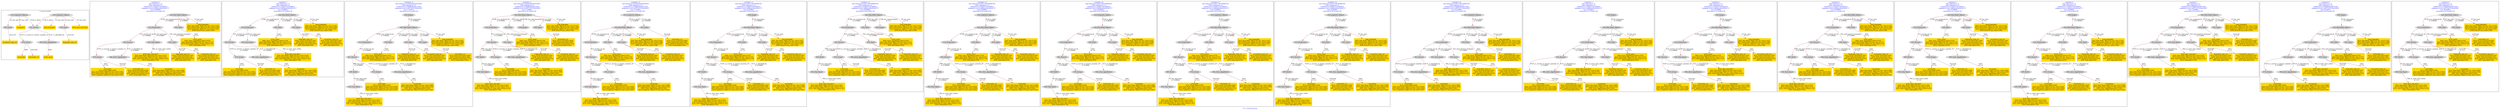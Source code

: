 digraph n0 {
fontcolor="blue"
remincross="true"
label="s11-s-19-artists.json"
subgraph cluster_0 {
label="1-correct model"
n2[style="filled",color="white",fillcolor="lightgray",label="E21_Person1"];
n3[style="filled",color="white",fillcolor="lightgray",label="E74_Group1"];
n4[style="filled",color="white",fillcolor="lightgray",label="E82_Actor_Appellation1"];
n5[style="filled",color="white",fillcolor="lightgray",label="E33_Linguistic_Object1"];
n6[style="filled",color="white",fillcolor="lightgray",label="E55_Type1"];
n7[shape="plaintext",style="filled",fillcolor="gold",label="birth_data_and_place"];
n8[shape="plaintext",style="filled",fillcolor="gold",label="long_biography"];
n9[style="filled",color="white",fillcolor="lightgray",label="E33_Linguistic_Object2"];
n10[style="filled",color="white",fillcolor="lightgray",label="E55_Type2"];
n11[shape="plaintext",style="filled",fillcolor="gold",label="occupation"];
n12[shape="plaintext",style="filled",fillcolor="gold",label="biography_type_uri"];
n13[shape="plaintext",style="filled",fillcolor="gold",label="occupation_type_uri"];
n14[shape="plaintext",style="filled",fillcolor="gold",label="nationality_uri"];
n15[shape="plaintext",style="filled",fillcolor="gold",label="nationality"];
n16[shape="plaintext",style="filled",fillcolor="gold",label="artist_name"];
}
subgraph cluster_1 {
label="candidate 0\nlink coherence:1.0\nnode coherence:1.0\nconfidence:0.3336071767266815\nmapping score:0.48620239224222717\ncost:14.99896\n-precision:0.33-recall:0.36"
n18[style="filled",color="white",fillcolor="lightgray",label="E12_Production1"];
n19[style="filled",color="white",fillcolor="lightgray",label="E21_Person1"];
n20[style="filled",color="white",fillcolor="lightgray",label="E52_Time-Span2"];
n21[style="filled",color="white",fillcolor="lightgray",label="E55_Type1"];
n22[style="filled",color="white",fillcolor="lightgray",label="E74_Group1"];
n23[style="filled",color="white",fillcolor="lightgray",label="E82_Actor_Appellation1"];
n24[style="filled",color="white",fillcolor="lightgray",label="E22_Man-Made_Object1"];
n25[style="filled",color="white",fillcolor="lightgray",label="E35_Title1"];
n26[shape="plaintext",style="filled",fillcolor="gold",label="occupation\n[E22_Man-Made_Object,P3_has_note,0.309]\n[E73_Information_Object,P3_has_note,0.304]\n[E82_Actor_Appellation,label,0.204]\n[E33_Linguistic_Object,P3_has_note,0.183]"];
n27[shape="plaintext",style="filled",fillcolor="gold",label="nationality\n[E74_Group,label,0.848]\n[E22_Man-Made_Object,P3_has_note,0.054]\n[E73_Information_Object,P3_has_note,0.054]\n[E33_Linguistic_Object,P3_has_note,0.045]"];
n28[shape="plaintext",style="filled",fillcolor="gold",label="nationality_uri\n[E74_Group,classLink,0.659]\n[E55_Type,classLink,0.188]\n[E57_Material,classLink,0.112]\n[E74_Group,label,0.041]"];
n29[shape="plaintext",style="filled",fillcolor="gold",label="long_biography\n[E22_Man-Made_Object,P3_has_note,0.332]\n[E73_Information_Object,P3_has_note,0.328]\n[E33_Linguistic_Object,P3_has_note,0.233]\n[E39_Actor,P3_has_note,0.108]"];
n30[shape="plaintext",style="filled",fillcolor="gold",label="artist_name\n[E82_Actor_Appellation,label,0.574]\n[E22_Man-Made_Object,P3_has_note,0.177]\n[E73_Information_Object,P3_has_note,0.174]\n[E35_Title,label,0.074]"];
n31[shape="plaintext",style="filled",fillcolor="gold",label="biography_type_uri\n[E74_Group,classLink,0.355]\n[E55_Type,classLink,0.32]\n[E57_Material,classLink,0.275]\n[E55_Type,label,0.05]"];
n32[shape="plaintext",style="filled",fillcolor="gold",label="birth_data_and_place\n[E22_Man-Made_Object,P3_has_note,0.322]\n[E73_Information_Object,P3_has_note,0.317]\n[E52_Time-Span,P82_at_some_time_within,0.181]\n[E35_Title,label,0.179]"];
n33[shape="plaintext",style="filled",fillcolor="gold",label="occupation_type_uri\n[E74_Group,classLink,0.355]\n[E55_Type,classLink,0.32]\n[E57_Material,classLink,0.275]\n[E55_Type,label,0.05]"];
}
subgraph cluster_2 {
label="candidate 1\nlink coherence:1.0\nnode coherence:1.0\nconfidence:0.3336071767266815\nmapping score:0.48620239224222717\ncost:14.99901\n-precision:0.33-recall:0.36"
n35[style="filled",color="white",fillcolor="lightgray",label="E12_Production1"];
n36[style="filled",color="white",fillcolor="lightgray",label="E21_Person1"];
n37[style="filled",color="white",fillcolor="lightgray",label="E52_Time-Span2"];
n38[style="filled",color="white",fillcolor="lightgray",label="E74_Group1"];
n39[style="filled",color="white",fillcolor="lightgray",label="E82_Actor_Appellation1"];
n40[style="filled",color="white",fillcolor="lightgray",label="E22_Man-Made_Object1"];
n41[style="filled",color="white",fillcolor="lightgray",label="E35_Title1"];
n42[style="filled",color="white",fillcolor="lightgray",label="E55_Type2"];
n43[shape="plaintext",style="filled",fillcolor="gold",label="occupation\n[E22_Man-Made_Object,P3_has_note,0.309]\n[E73_Information_Object,P3_has_note,0.304]\n[E82_Actor_Appellation,label,0.204]\n[E33_Linguistic_Object,P3_has_note,0.183]"];
n44[shape="plaintext",style="filled",fillcolor="gold",label="nationality\n[E74_Group,label,0.848]\n[E22_Man-Made_Object,P3_has_note,0.054]\n[E73_Information_Object,P3_has_note,0.054]\n[E33_Linguistic_Object,P3_has_note,0.045]"];
n45[shape="plaintext",style="filled",fillcolor="gold",label="nationality_uri\n[E74_Group,classLink,0.659]\n[E55_Type,classLink,0.188]\n[E57_Material,classLink,0.112]\n[E74_Group,label,0.041]"];
n46[shape="plaintext",style="filled",fillcolor="gold",label="long_biography\n[E22_Man-Made_Object,P3_has_note,0.332]\n[E73_Information_Object,P3_has_note,0.328]\n[E33_Linguistic_Object,P3_has_note,0.233]\n[E39_Actor,P3_has_note,0.108]"];
n47[shape="plaintext",style="filled",fillcolor="gold",label="artist_name\n[E82_Actor_Appellation,label,0.574]\n[E22_Man-Made_Object,P3_has_note,0.177]\n[E73_Information_Object,P3_has_note,0.174]\n[E35_Title,label,0.074]"];
n48[shape="plaintext",style="filled",fillcolor="gold",label="biography_type_uri\n[E74_Group,classLink,0.355]\n[E55_Type,classLink,0.32]\n[E57_Material,classLink,0.275]\n[E55_Type,label,0.05]"];
n49[shape="plaintext",style="filled",fillcolor="gold",label="birth_data_and_place\n[E22_Man-Made_Object,P3_has_note,0.322]\n[E73_Information_Object,P3_has_note,0.317]\n[E52_Time-Span,P82_at_some_time_within,0.181]\n[E35_Title,label,0.179]"];
n50[shape="plaintext",style="filled",fillcolor="gold",label="occupation_type_uri\n[E74_Group,classLink,0.355]\n[E55_Type,classLink,0.32]\n[E57_Material,classLink,0.275]\n[E55_Type,label,0.05]"];
}
subgraph cluster_3 {
label="candidate 10\nlink coherence:0.9444444444444444\nnode coherence:1.0\nconfidence:0.27469816420673365\nmapping score:0.44573272140224457\ncost:17.99879\n-precision:0.22-recall:0.29"
n52[style="filled",color="white",fillcolor="lightgray",label="E12_Production1"];
n53[style="filled",color="white",fillcolor="lightgray",label="E21_Person1"];
n54[style="filled",color="white",fillcolor="lightgray",label="E67_Birth1"];
n55[style="filled",color="white",fillcolor="lightgray",label="E74_Group1"];
n56[style="filled",color="white",fillcolor="lightgray",label="E82_Actor_Appellation1"];
n57[style="filled",color="white",fillcolor="lightgray",label="E22_Man-Made_Object1"];
n58[style="filled",color="white",fillcolor="lightgray",label="E35_Title1"];
n59[style="filled",color="white",fillcolor="lightgray",label="E55_Type1"];
n60[style="filled",color="white",fillcolor="lightgray",label="E55_Type2"];
n61[style="filled",color="white",fillcolor="lightgray",label="E38_Image1"];
n62[style="filled",color="white",fillcolor="lightgray",label="E52_Time-Span1"];
n63[shape="plaintext",style="filled",fillcolor="gold",label="birth_data_and_place\n[E22_Man-Made_Object,P3_has_note,0.322]\n[E73_Information_Object,P3_has_note,0.317]\n[E52_Time-Span,P82_at_some_time_within,0.181]\n[E35_Title,label,0.179]"];
n64[shape="plaintext",style="filled",fillcolor="gold",label="occupation\n[E22_Man-Made_Object,P3_has_note,0.309]\n[E73_Information_Object,P3_has_note,0.304]\n[E82_Actor_Appellation,label,0.204]\n[E33_Linguistic_Object,P3_has_note,0.183]"];
n65[shape="plaintext",style="filled",fillcolor="gold",label="nationality\n[E74_Group,label,0.848]\n[E22_Man-Made_Object,P3_has_note,0.054]\n[E73_Information_Object,P3_has_note,0.054]\n[E33_Linguistic_Object,P3_has_note,0.045]"];
n66[shape="plaintext",style="filled",fillcolor="gold",label="long_biography\n[E22_Man-Made_Object,P3_has_note,0.332]\n[E73_Information_Object,P3_has_note,0.328]\n[E33_Linguistic_Object,P3_has_note,0.233]\n[E39_Actor,P3_has_note,0.108]"];
n67[shape="plaintext",style="filled",fillcolor="gold",label="artist_name\n[E82_Actor_Appellation,label,0.574]\n[E22_Man-Made_Object,P3_has_note,0.177]\n[E73_Information_Object,P3_has_note,0.174]\n[E35_Title,label,0.074]"];
n68[shape="plaintext",style="filled",fillcolor="gold",label="nationality_uri\n[E74_Group,classLink,0.659]\n[E55_Type,classLink,0.188]\n[E57_Material,classLink,0.112]\n[E74_Group,label,0.041]"];
n69[shape="plaintext",style="filled",fillcolor="gold",label="biography_type_uri\n[E74_Group,classLink,0.355]\n[E55_Type,classLink,0.32]\n[E57_Material,classLink,0.275]\n[E55_Type,label,0.05]"];
n70[shape="plaintext",style="filled",fillcolor="gold",label="occupation_type_uri\n[E74_Group,classLink,0.355]\n[E55_Type,classLink,0.32]\n[E57_Material,classLink,0.275]\n[E55_Type,label,0.05]"];
}
subgraph cluster_4 {
label="candidate 11\nlink coherence:0.9444444444444444\nnode coherence:1.0\nconfidence:0.27469816420673365\nmapping score:0.44573272140224457\ncost:17.99884\n-precision:0.22-recall:0.29"
n72[style="filled",color="white",fillcolor="lightgray",label="E12_Production1"];
n73[style="filled",color="white",fillcolor="lightgray",label="E21_Person1"];
n74[style="filled",color="white",fillcolor="lightgray",label="E55_Type1"];
n75[style="filled",color="white",fillcolor="lightgray",label="E67_Birth1"];
n76[style="filled",color="white",fillcolor="lightgray",label="E74_Group1"];
n77[style="filled",color="white",fillcolor="lightgray",label="E82_Actor_Appellation1"];
n78[style="filled",color="white",fillcolor="lightgray",label="E22_Man-Made_Object1"];
n79[style="filled",color="white",fillcolor="lightgray",label="E35_Title1"];
n80[style="filled",color="white",fillcolor="lightgray",label="E38_Image1"];
n81[style="filled",color="white",fillcolor="lightgray",label="E55_Type2"];
n82[style="filled",color="white",fillcolor="lightgray",label="E52_Time-Span1"];
n83[shape="plaintext",style="filled",fillcolor="gold",label="birth_data_and_place\n[E22_Man-Made_Object,P3_has_note,0.322]\n[E73_Information_Object,P3_has_note,0.317]\n[E52_Time-Span,P82_at_some_time_within,0.181]\n[E35_Title,label,0.179]"];
n84[shape="plaintext",style="filled",fillcolor="gold",label="occupation\n[E22_Man-Made_Object,P3_has_note,0.309]\n[E73_Information_Object,P3_has_note,0.304]\n[E82_Actor_Appellation,label,0.204]\n[E33_Linguistic_Object,P3_has_note,0.183]"];
n85[shape="plaintext",style="filled",fillcolor="gold",label="nationality\n[E74_Group,label,0.848]\n[E22_Man-Made_Object,P3_has_note,0.054]\n[E73_Information_Object,P3_has_note,0.054]\n[E33_Linguistic_Object,P3_has_note,0.045]"];
n86[shape="plaintext",style="filled",fillcolor="gold",label="long_biography\n[E22_Man-Made_Object,P3_has_note,0.332]\n[E73_Information_Object,P3_has_note,0.328]\n[E33_Linguistic_Object,P3_has_note,0.233]\n[E39_Actor,P3_has_note,0.108]"];
n87[shape="plaintext",style="filled",fillcolor="gold",label="artist_name\n[E82_Actor_Appellation,label,0.574]\n[E22_Man-Made_Object,P3_has_note,0.177]\n[E73_Information_Object,P3_has_note,0.174]\n[E35_Title,label,0.074]"];
n88[shape="plaintext",style="filled",fillcolor="gold",label="nationality_uri\n[E74_Group,classLink,0.659]\n[E55_Type,classLink,0.188]\n[E57_Material,classLink,0.112]\n[E74_Group,label,0.041]"];
n89[shape="plaintext",style="filled",fillcolor="gold",label="biography_type_uri\n[E74_Group,classLink,0.355]\n[E55_Type,classLink,0.32]\n[E57_Material,classLink,0.275]\n[E55_Type,label,0.05]"];
n90[shape="plaintext",style="filled",fillcolor="gold",label="occupation_type_uri\n[E74_Group,classLink,0.355]\n[E55_Type,classLink,0.32]\n[E57_Material,classLink,0.275]\n[E55_Type,label,0.05]"];
}
subgraph cluster_5 {
label="candidate 12\nlink coherence:0.9444444444444444\nnode coherence:1.0\nconfidence:0.27469816420673365\nmapping score:0.44573272140224457\ncost:17.99892\n-precision:0.22-recall:0.29"
n92[style="filled",color="white",fillcolor="lightgray",label="E12_Production1"];
n93[style="filled",color="white",fillcolor="lightgray",label="E21_Person1"];
n94[style="filled",color="white",fillcolor="lightgray",label="E67_Birth1"];
n95[style="filled",color="white",fillcolor="lightgray",label="E74_Group1"];
n96[style="filled",color="white",fillcolor="lightgray",label="E82_Actor_Appellation1"];
n97[style="filled",color="white",fillcolor="lightgray",label="E22_Man-Made_Object1"];
n98[style="filled",color="white",fillcolor="lightgray",label="E35_Title1"];
n99[style="filled",color="white",fillcolor="lightgray",label="E55_Type1"];
n100[style="filled",color="white",fillcolor="lightgray",label="E33_Linguistic_Object2"];
n101[style="filled",color="white",fillcolor="lightgray",label="E55_Type2"];
n102[style="filled",color="white",fillcolor="lightgray",label="E52_Time-Span1"];
n103[shape="plaintext",style="filled",fillcolor="gold",label="birth_data_and_place\n[E22_Man-Made_Object,P3_has_note,0.322]\n[E73_Information_Object,P3_has_note,0.317]\n[E52_Time-Span,P82_at_some_time_within,0.181]\n[E35_Title,label,0.179]"];
n104[shape="plaintext",style="filled",fillcolor="gold",label="occupation\n[E22_Man-Made_Object,P3_has_note,0.309]\n[E73_Information_Object,P3_has_note,0.304]\n[E82_Actor_Appellation,label,0.204]\n[E33_Linguistic_Object,P3_has_note,0.183]"];
n105[shape="plaintext",style="filled",fillcolor="gold",label="nationality\n[E74_Group,label,0.848]\n[E22_Man-Made_Object,P3_has_note,0.054]\n[E73_Information_Object,P3_has_note,0.054]\n[E33_Linguistic_Object,P3_has_note,0.045]"];
n106[shape="plaintext",style="filled",fillcolor="gold",label="long_biography\n[E22_Man-Made_Object,P3_has_note,0.332]\n[E73_Information_Object,P3_has_note,0.328]\n[E33_Linguistic_Object,P3_has_note,0.233]\n[E39_Actor,P3_has_note,0.108]"];
n107[shape="plaintext",style="filled",fillcolor="gold",label="artist_name\n[E82_Actor_Appellation,label,0.574]\n[E22_Man-Made_Object,P3_has_note,0.177]\n[E73_Information_Object,P3_has_note,0.174]\n[E35_Title,label,0.074]"];
n108[shape="plaintext",style="filled",fillcolor="gold",label="nationality_uri\n[E74_Group,classLink,0.659]\n[E55_Type,classLink,0.188]\n[E57_Material,classLink,0.112]\n[E74_Group,label,0.041]"];
n109[shape="plaintext",style="filled",fillcolor="gold",label="biography_type_uri\n[E74_Group,classLink,0.355]\n[E55_Type,classLink,0.32]\n[E57_Material,classLink,0.275]\n[E55_Type,label,0.05]"];
n110[shape="plaintext",style="filled",fillcolor="gold",label="occupation_type_uri\n[E74_Group,classLink,0.355]\n[E55_Type,classLink,0.32]\n[E57_Material,classLink,0.275]\n[E55_Type,label,0.05]"];
}
subgraph cluster_6 {
label="candidate 13\nlink coherence:0.9411764705882353\nnode coherence:1.0\nconfidence:0.3336071767266815\nmapping score:0.48620239224222717\ncost:16.99884\n-precision:0.29-recall:0.36"
n112[style="filled",color="white",fillcolor="lightgray",label="E12_Production1"];
n113[style="filled",color="white",fillcolor="lightgray",label="E21_Person1"];
n114[style="filled",color="white",fillcolor="lightgray",label="E67_Birth1"];
n115[style="filled",color="white",fillcolor="lightgray",label="E74_Group1"];
n116[style="filled",color="white",fillcolor="lightgray",label="E82_Actor_Appellation1"];
n117[style="filled",color="white",fillcolor="lightgray",label="E22_Man-Made_Object1"];
n118[style="filled",color="white",fillcolor="lightgray",label="E35_Title1"];
n119[style="filled",color="white",fillcolor="lightgray",label="E55_Type1"];
n120[style="filled",color="white",fillcolor="lightgray",label="E38_Image1"];
n121[style="filled",color="white",fillcolor="lightgray",label="E52_Time-Span1"];
n122[shape="plaintext",style="filled",fillcolor="gold",label="birth_data_and_place\n[E22_Man-Made_Object,P3_has_note,0.322]\n[E73_Information_Object,P3_has_note,0.317]\n[E52_Time-Span,P82_at_some_time_within,0.181]\n[E35_Title,label,0.179]"];
n123[shape="plaintext",style="filled",fillcolor="gold",label="occupation\n[E22_Man-Made_Object,P3_has_note,0.309]\n[E73_Information_Object,P3_has_note,0.304]\n[E82_Actor_Appellation,label,0.204]\n[E33_Linguistic_Object,P3_has_note,0.183]"];
n124[shape="plaintext",style="filled",fillcolor="gold",label="nationality\n[E74_Group,label,0.848]\n[E22_Man-Made_Object,P3_has_note,0.054]\n[E73_Information_Object,P3_has_note,0.054]\n[E33_Linguistic_Object,P3_has_note,0.045]"];
n125[shape="plaintext",style="filled",fillcolor="gold",label="nationality_uri\n[E74_Group,classLink,0.659]\n[E55_Type,classLink,0.188]\n[E57_Material,classLink,0.112]\n[E74_Group,label,0.041]"];
n126[shape="plaintext",style="filled",fillcolor="gold",label="long_biography\n[E22_Man-Made_Object,P3_has_note,0.332]\n[E73_Information_Object,P3_has_note,0.328]\n[E33_Linguistic_Object,P3_has_note,0.233]\n[E39_Actor,P3_has_note,0.108]"];
n127[shape="plaintext",style="filled",fillcolor="gold",label="artist_name\n[E82_Actor_Appellation,label,0.574]\n[E22_Man-Made_Object,P3_has_note,0.177]\n[E73_Information_Object,P3_has_note,0.174]\n[E35_Title,label,0.074]"];
n128[shape="plaintext",style="filled",fillcolor="gold",label="biography_type_uri\n[E74_Group,classLink,0.355]\n[E55_Type,classLink,0.32]\n[E57_Material,classLink,0.275]\n[E55_Type,label,0.05]"];
n129[shape="plaintext",style="filled",fillcolor="gold",label="occupation_type_uri\n[E74_Group,classLink,0.355]\n[E55_Type,classLink,0.32]\n[E57_Material,classLink,0.275]\n[E55_Type,label,0.05]"];
}
subgraph cluster_7 {
label="candidate 14\nlink coherence:0.9411764705882353\nnode coherence:1.0\nconfidence:0.3336071767266815\nmapping score:0.48620239224222717\ncost:16.99889\n-precision:0.29-recall:0.36"
n131[style="filled",color="white",fillcolor="lightgray",label="E12_Production1"];
n132[style="filled",color="white",fillcolor="lightgray",label="E21_Person1"];
n133[style="filled",color="white",fillcolor="lightgray",label="E55_Type1"];
n134[style="filled",color="white",fillcolor="lightgray",label="E67_Birth1"];
n135[style="filled",color="white",fillcolor="lightgray",label="E74_Group1"];
n136[style="filled",color="white",fillcolor="lightgray",label="E82_Actor_Appellation1"];
n137[style="filled",color="white",fillcolor="lightgray",label="E22_Man-Made_Object1"];
n138[style="filled",color="white",fillcolor="lightgray",label="E35_Title1"];
n139[style="filled",color="white",fillcolor="lightgray",label="E38_Image1"];
n140[style="filled",color="white",fillcolor="lightgray",label="E52_Time-Span1"];
n141[shape="plaintext",style="filled",fillcolor="gold",label="birth_data_and_place\n[E22_Man-Made_Object,P3_has_note,0.322]\n[E73_Information_Object,P3_has_note,0.317]\n[E52_Time-Span,P82_at_some_time_within,0.181]\n[E35_Title,label,0.179]"];
n142[shape="plaintext",style="filled",fillcolor="gold",label="occupation\n[E22_Man-Made_Object,P3_has_note,0.309]\n[E73_Information_Object,P3_has_note,0.304]\n[E82_Actor_Appellation,label,0.204]\n[E33_Linguistic_Object,P3_has_note,0.183]"];
n143[shape="plaintext",style="filled",fillcolor="gold",label="nationality\n[E74_Group,label,0.848]\n[E22_Man-Made_Object,P3_has_note,0.054]\n[E73_Information_Object,P3_has_note,0.054]\n[E33_Linguistic_Object,P3_has_note,0.045]"];
n144[shape="plaintext",style="filled",fillcolor="gold",label="nationality_uri\n[E74_Group,classLink,0.659]\n[E55_Type,classLink,0.188]\n[E57_Material,classLink,0.112]\n[E74_Group,label,0.041]"];
n145[shape="plaintext",style="filled",fillcolor="gold",label="long_biography\n[E22_Man-Made_Object,P3_has_note,0.332]\n[E73_Information_Object,P3_has_note,0.328]\n[E33_Linguistic_Object,P3_has_note,0.233]\n[E39_Actor,P3_has_note,0.108]"];
n146[shape="plaintext",style="filled",fillcolor="gold",label="artist_name\n[E82_Actor_Appellation,label,0.574]\n[E22_Man-Made_Object,P3_has_note,0.177]\n[E73_Information_Object,P3_has_note,0.174]\n[E35_Title,label,0.074]"];
n147[shape="plaintext",style="filled",fillcolor="gold",label="biography_type_uri\n[E74_Group,classLink,0.355]\n[E55_Type,classLink,0.32]\n[E57_Material,classLink,0.275]\n[E55_Type,label,0.05]"];
n148[shape="plaintext",style="filled",fillcolor="gold",label="occupation_type_uri\n[E74_Group,classLink,0.355]\n[E55_Type,classLink,0.32]\n[E57_Material,classLink,0.275]\n[E55_Type,label,0.05]"];
}
subgraph cluster_8 {
label="candidate 15\nlink coherence:0.9411764705882353\nnode coherence:1.0\nconfidence:0.3336071767266815\nmapping score:0.48620239224222717\ncost:16.99891\n-precision:0.29-recall:0.36"
n150[style="filled",color="white",fillcolor="lightgray",label="E12_Production1"];
n151[style="filled",color="white",fillcolor="lightgray",label="E21_Person1"];
n152[style="filled",color="white",fillcolor="lightgray",label="E67_Birth1"];
n153[style="filled",color="white",fillcolor="lightgray",label="E74_Group1"];
n154[style="filled",color="white",fillcolor="lightgray",label="E82_Actor_Appellation1"];
n155[style="filled",color="white",fillcolor="lightgray",label="E22_Man-Made_Object1"];
n156[style="filled",color="white",fillcolor="lightgray",label="E35_Title1"];
n157[style="filled",color="white",fillcolor="lightgray",label="E55_Type2"];
n158[style="filled",color="white",fillcolor="lightgray",label="E33_Linguistic_Object2"];
n159[style="filled",color="white",fillcolor="lightgray",label="E52_Time-Span1"];
n160[shape="plaintext",style="filled",fillcolor="gold",label="birth_data_and_place\n[E22_Man-Made_Object,P3_has_note,0.322]\n[E73_Information_Object,P3_has_note,0.317]\n[E52_Time-Span,P82_at_some_time_within,0.181]\n[E35_Title,label,0.179]"];
n161[shape="plaintext",style="filled",fillcolor="gold",label="occupation\n[E22_Man-Made_Object,P3_has_note,0.309]\n[E73_Information_Object,P3_has_note,0.304]\n[E82_Actor_Appellation,label,0.204]\n[E33_Linguistic_Object,P3_has_note,0.183]"];
n162[shape="plaintext",style="filled",fillcolor="gold",label="nationality\n[E74_Group,label,0.848]\n[E22_Man-Made_Object,P3_has_note,0.054]\n[E73_Information_Object,P3_has_note,0.054]\n[E33_Linguistic_Object,P3_has_note,0.045]"];
n163[shape="plaintext",style="filled",fillcolor="gold",label="nationality_uri\n[E74_Group,classLink,0.659]\n[E55_Type,classLink,0.188]\n[E57_Material,classLink,0.112]\n[E74_Group,label,0.041]"];
n164[shape="plaintext",style="filled",fillcolor="gold",label="long_biography\n[E22_Man-Made_Object,P3_has_note,0.332]\n[E73_Information_Object,P3_has_note,0.328]\n[E33_Linguistic_Object,P3_has_note,0.233]\n[E39_Actor,P3_has_note,0.108]"];
n165[shape="plaintext",style="filled",fillcolor="gold",label="artist_name\n[E82_Actor_Appellation,label,0.574]\n[E22_Man-Made_Object,P3_has_note,0.177]\n[E73_Information_Object,P3_has_note,0.174]\n[E35_Title,label,0.074]"];
n166[shape="plaintext",style="filled",fillcolor="gold",label="biography_type_uri\n[E74_Group,classLink,0.355]\n[E55_Type,classLink,0.32]\n[E57_Material,classLink,0.275]\n[E55_Type,label,0.05]"];
n167[shape="plaintext",style="filled",fillcolor="gold",label="occupation_type_uri\n[E74_Group,classLink,0.355]\n[E55_Type,classLink,0.32]\n[E57_Material,classLink,0.275]\n[E55_Type,label,0.05]"];
}
subgraph cluster_9 {
label="candidate 16\nlink coherence:0.9411764705882353\nnode coherence:1.0\nconfidence:0.3336071767266815\nmapping score:0.48620239224222717\ncost:16.99892\n-precision:0.29-recall:0.36"
n169[style="filled",color="white",fillcolor="lightgray",label="E12_Production1"];
n170[style="filled",color="white",fillcolor="lightgray",label="E21_Person1"];
n171[style="filled",color="white",fillcolor="lightgray",label="E67_Birth1"];
n172[style="filled",color="white",fillcolor="lightgray",label="E74_Group1"];
n173[style="filled",color="white",fillcolor="lightgray",label="E82_Actor_Appellation1"];
n174[style="filled",color="white",fillcolor="lightgray",label="E22_Man-Made_Object1"];
n175[style="filled",color="white",fillcolor="lightgray",label="E35_Title1"];
n176[style="filled",color="white",fillcolor="lightgray",label="E55_Type2"];
n177[style="filled",color="white",fillcolor="lightgray",label="E33_Linguistic_Object1"];
n178[style="filled",color="white",fillcolor="lightgray",label="E52_Time-Span1"];
n179[shape="plaintext",style="filled",fillcolor="gold",label="birth_data_and_place\n[E22_Man-Made_Object,P3_has_note,0.322]\n[E73_Information_Object,P3_has_note,0.317]\n[E52_Time-Span,P82_at_some_time_within,0.181]\n[E35_Title,label,0.179]"];
n180[shape="plaintext",style="filled",fillcolor="gold",label="occupation\n[E22_Man-Made_Object,P3_has_note,0.309]\n[E73_Information_Object,P3_has_note,0.304]\n[E82_Actor_Appellation,label,0.204]\n[E33_Linguistic_Object,P3_has_note,0.183]"];
n181[shape="plaintext",style="filled",fillcolor="gold",label="nationality\n[E74_Group,label,0.848]\n[E22_Man-Made_Object,P3_has_note,0.054]\n[E73_Information_Object,P3_has_note,0.054]\n[E33_Linguistic_Object,P3_has_note,0.045]"];
n182[shape="plaintext",style="filled",fillcolor="gold",label="nationality_uri\n[E74_Group,classLink,0.659]\n[E55_Type,classLink,0.188]\n[E57_Material,classLink,0.112]\n[E74_Group,label,0.041]"];
n183[shape="plaintext",style="filled",fillcolor="gold",label="long_biography\n[E22_Man-Made_Object,P3_has_note,0.332]\n[E73_Information_Object,P3_has_note,0.328]\n[E33_Linguistic_Object,P3_has_note,0.233]\n[E39_Actor,P3_has_note,0.108]"];
n184[shape="plaintext",style="filled",fillcolor="gold",label="artist_name\n[E82_Actor_Appellation,label,0.574]\n[E22_Man-Made_Object,P3_has_note,0.177]\n[E73_Information_Object,P3_has_note,0.174]\n[E35_Title,label,0.074]"];
n185[shape="plaintext",style="filled",fillcolor="gold",label="biography_type_uri\n[E74_Group,classLink,0.355]\n[E55_Type,classLink,0.32]\n[E57_Material,classLink,0.275]\n[E55_Type,label,0.05]"];
n186[shape="plaintext",style="filled",fillcolor="gold",label="occupation_type_uri\n[E74_Group,classLink,0.355]\n[E55_Type,classLink,0.32]\n[E57_Material,classLink,0.275]\n[E55_Type,label,0.05]"];
}
subgraph cluster_10 {
label="candidate 17\nlink coherence:0.9411764705882353\nnode coherence:1.0\nconfidence:0.3336071767266815\nmapping score:0.48620239224222717\ncost:16.99894\n-precision:0.29-recall:0.36"
n188[style="filled",color="white",fillcolor="lightgray",label="E12_Production1"];
n189[style="filled",color="white",fillcolor="lightgray",label="E21_Person1"];
n190[style="filled",color="white",fillcolor="lightgray",label="E67_Birth1"];
n191[style="filled",color="white",fillcolor="lightgray",label="E74_Group1"];
n192[style="filled",color="white",fillcolor="lightgray",label="E82_Actor_Appellation1"];
n193[style="filled",color="white",fillcolor="lightgray",label="E22_Man-Made_Object1"];
n194[style="filled",color="white",fillcolor="lightgray",label="E35_Title1"];
n195[style="filled",color="white",fillcolor="lightgray",label="E55_Type1"];
n196[style="filled",color="white",fillcolor="lightgray",label="E33_Linguistic_Object2"];
n197[style="filled",color="white",fillcolor="lightgray",label="E52_Time-Span1"];
n198[shape="plaintext",style="filled",fillcolor="gold",label="birth_data_and_place\n[E22_Man-Made_Object,P3_has_note,0.322]\n[E73_Information_Object,P3_has_note,0.317]\n[E52_Time-Span,P82_at_some_time_within,0.181]\n[E35_Title,label,0.179]"];
n199[shape="plaintext",style="filled",fillcolor="gold",label="occupation\n[E22_Man-Made_Object,P3_has_note,0.309]\n[E73_Information_Object,P3_has_note,0.304]\n[E82_Actor_Appellation,label,0.204]\n[E33_Linguistic_Object,P3_has_note,0.183]"];
n200[shape="plaintext",style="filled",fillcolor="gold",label="nationality\n[E74_Group,label,0.848]\n[E22_Man-Made_Object,P3_has_note,0.054]\n[E73_Information_Object,P3_has_note,0.054]\n[E33_Linguistic_Object,P3_has_note,0.045]"];
n201[shape="plaintext",style="filled",fillcolor="gold",label="nationality_uri\n[E74_Group,classLink,0.659]\n[E55_Type,classLink,0.188]\n[E57_Material,classLink,0.112]\n[E74_Group,label,0.041]"];
n202[shape="plaintext",style="filled",fillcolor="gold",label="long_biography\n[E22_Man-Made_Object,P3_has_note,0.332]\n[E73_Information_Object,P3_has_note,0.328]\n[E33_Linguistic_Object,P3_has_note,0.233]\n[E39_Actor,P3_has_note,0.108]"];
n203[shape="plaintext",style="filled",fillcolor="gold",label="artist_name\n[E82_Actor_Appellation,label,0.574]\n[E22_Man-Made_Object,P3_has_note,0.177]\n[E73_Information_Object,P3_has_note,0.174]\n[E35_Title,label,0.074]"];
n204[shape="plaintext",style="filled",fillcolor="gold",label="biography_type_uri\n[E74_Group,classLink,0.355]\n[E55_Type,classLink,0.32]\n[E57_Material,classLink,0.275]\n[E55_Type,label,0.05]"];
n205[shape="plaintext",style="filled",fillcolor="gold",label="occupation_type_uri\n[E74_Group,classLink,0.355]\n[E55_Type,classLink,0.32]\n[E57_Material,classLink,0.275]\n[E55_Type,label,0.05]"];
}
subgraph cluster_11 {
label="candidate 18\nlink coherence:0.9411764705882353\nnode coherence:1.0\nconfidence:0.3336071767266815\nmapping score:0.48620239224222717\ncost:16.99895\n-precision:0.29-recall:0.36"
n207[style="filled",color="white",fillcolor="lightgray",label="E12_Production1"];
n208[style="filled",color="white",fillcolor="lightgray",label="E21_Person1"];
n209[style="filled",color="white",fillcolor="lightgray",label="E67_Birth1"];
n210[style="filled",color="white",fillcolor="lightgray",label="E74_Group1"];
n211[style="filled",color="white",fillcolor="lightgray",label="E82_Actor_Appellation1"];
n212[style="filled",color="white",fillcolor="lightgray",label="E22_Man-Made_Object1"];
n213[style="filled",color="white",fillcolor="lightgray",label="E35_Title1"];
n214[style="filled",color="white",fillcolor="lightgray",label="E55_Type1"];
n215[style="filled",color="white",fillcolor="lightgray",label="E33_Linguistic_Object1"];
n216[style="filled",color="white",fillcolor="lightgray",label="E52_Time-Span1"];
n217[shape="plaintext",style="filled",fillcolor="gold",label="birth_data_and_place\n[E22_Man-Made_Object,P3_has_note,0.322]\n[E73_Information_Object,P3_has_note,0.317]\n[E52_Time-Span,P82_at_some_time_within,0.181]\n[E35_Title,label,0.179]"];
n218[shape="plaintext",style="filled",fillcolor="gold",label="occupation\n[E22_Man-Made_Object,P3_has_note,0.309]\n[E73_Information_Object,P3_has_note,0.304]\n[E82_Actor_Appellation,label,0.204]\n[E33_Linguistic_Object,P3_has_note,0.183]"];
n219[shape="plaintext",style="filled",fillcolor="gold",label="nationality\n[E74_Group,label,0.848]\n[E22_Man-Made_Object,P3_has_note,0.054]\n[E73_Information_Object,P3_has_note,0.054]\n[E33_Linguistic_Object,P3_has_note,0.045]"];
n220[shape="plaintext",style="filled",fillcolor="gold",label="nationality_uri\n[E74_Group,classLink,0.659]\n[E55_Type,classLink,0.188]\n[E57_Material,classLink,0.112]\n[E74_Group,label,0.041]"];
n221[shape="plaintext",style="filled",fillcolor="gold",label="long_biography\n[E22_Man-Made_Object,P3_has_note,0.332]\n[E73_Information_Object,P3_has_note,0.328]\n[E33_Linguistic_Object,P3_has_note,0.233]\n[E39_Actor,P3_has_note,0.108]"];
n222[shape="plaintext",style="filled",fillcolor="gold",label="artist_name\n[E82_Actor_Appellation,label,0.574]\n[E22_Man-Made_Object,P3_has_note,0.177]\n[E73_Information_Object,P3_has_note,0.174]\n[E35_Title,label,0.074]"];
n223[shape="plaintext",style="filled",fillcolor="gold",label="biography_type_uri\n[E74_Group,classLink,0.355]\n[E55_Type,classLink,0.32]\n[E57_Material,classLink,0.275]\n[E55_Type,label,0.05]"];
n224[shape="plaintext",style="filled",fillcolor="gold",label="occupation_type_uri\n[E74_Group,classLink,0.355]\n[E55_Type,classLink,0.32]\n[E57_Material,classLink,0.275]\n[E55_Type,label,0.05]"];
}
subgraph cluster_12 {
label="candidate 19\nlink coherence:0.9411764705882353\nnode coherence:1.0\nconfidence:0.27469816420673365\nmapping score:0.44573272140224457\ncost:16.99888\n-precision:0.24-recall:0.29"
n226[style="filled",color="white",fillcolor="lightgray",label="E12_Production1"];
n227[style="filled",color="white",fillcolor="lightgray",label="E21_Person1"];
n228[style="filled",color="white",fillcolor="lightgray",label="E52_Time-Span2"];
n229[style="filled",color="white",fillcolor="lightgray",label="E55_Type1"];
n230[style="filled",color="white",fillcolor="lightgray",label="E74_Group1"];
n231[style="filled",color="white",fillcolor="lightgray",label="E82_Actor_Appellation1"];
n232[style="filled",color="white",fillcolor="lightgray",label="E22_Man-Made_Object1"];
n233[style="filled",color="white",fillcolor="lightgray",label="E35_Title1"];
n234[style="filled",color="white",fillcolor="lightgray",label="E55_Type2"];
n235[style="filled",color="white",fillcolor="lightgray",label="E33_Linguistic_Object2"];
n236[shape="plaintext",style="filled",fillcolor="gold",label="occupation\n[E22_Man-Made_Object,P3_has_note,0.309]\n[E73_Information_Object,P3_has_note,0.304]\n[E82_Actor_Appellation,label,0.204]\n[E33_Linguistic_Object,P3_has_note,0.183]"];
n237[shape="plaintext",style="filled",fillcolor="gold",label="nationality\n[E74_Group,label,0.848]\n[E22_Man-Made_Object,P3_has_note,0.054]\n[E73_Information_Object,P3_has_note,0.054]\n[E33_Linguistic_Object,P3_has_note,0.045]"];
n238[shape="plaintext",style="filled",fillcolor="gold",label="long_biography\n[E22_Man-Made_Object,P3_has_note,0.332]\n[E73_Information_Object,P3_has_note,0.328]\n[E33_Linguistic_Object,P3_has_note,0.233]\n[E39_Actor,P3_has_note,0.108]"];
n239[shape="plaintext",style="filled",fillcolor="gold",label="artist_name\n[E82_Actor_Appellation,label,0.574]\n[E22_Man-Made_Object,P3_has_note,0.177]\n[E73_Information_Object,P3_has_note,0.174]\n[E35_Title,label,0.074]"];
n240[shape="plaintext",style="filled",fillcolor="gold",label="nationality_uri\n[E74_Group,classLink,0.659]\n[E55_Type,classLink,0.188]\n[E57_Material,classLink,0.112]\n[E74_Group,label,0.041]"];
n241[shape="plaintext",style="filled",fillcolor="gold",label="biography_type_uri\n[E74_Group,classLink,0.355]\n[E55_Type,classLink,0.32]\n[E57_Material,classLink,0.275]\n[E55_Type,label,0.05]"];
n242[shape="plaintext",style="filled",fillcolor="gold",label="birth_data_and_place\n[E22_Man-Made_Object,P3_has_note,0.322]\n[E73_Information_Object,P3_has_note,0.317]\n[E52_Time-Span,P82_at_some_time_within,0.181]\n[E35_Title,label,0.179]"];
n243[shape="plaintext",style="filled",fillcolor="gold",label="occupation_type_uri\n[E74_Group,classLink,0.355]\n[E55_Type,classLink,0.32]\n[E57_Material,classLink,0.275]\n[E55_Type,label,0.05]"];
}
subgraph cluster_13 {
label="candidate 2\nlink coherence:1.0\nnode coherence:1.0\nconfidence:0.3336071767266815\nmapping score:0.48620239224222717\ncost:15.99883\n-precision:0.31-recall:0.36"
n245[style="filled",color="white",fillcolor="lightgray",label="E12_Production1"];
n246[style="filled",color="white",fillcolor="lightgray",label="E21_Person1"];
n247[style="filled",color="white",fillcolor="lightgray",label="E52_Time-Span2"];
n248[style="filled",color="white",fillcolor="lightgray",label="E55_Type1"];
n249[style="filled",color="white",fillcolor="lightgray",label="E74_Group1"];
n250[style="filled",color="white",fillcolor="lightgray",label="E82_Actor_Appellation1"];
n251[style="filled",color="white",fillcolor="lightgray",label="E22_Man-Made_Object1"];
n252[style="filled",color="white",fillcolor="lightgray",label="E35_Title1"];
n253[style="filled",color="white",fillcolor="lightgray",label="E38_Image1"];
n254[shape="plaintext",style="filled",fillcolor="gold",label="occupation\n[E22_Man-Made_Object,P3_has_note,0.309]\n[E73_Information_Object,P3_has_note,0.304]\n[E82_Actor_Appellation,label,0.204]\n[E33_Linguistic_Object,P3_has_note,0.183]"];
n255[shape="plaintext",style="filled",fillcolor="gold",label="nationality\n[E74_Group,label,0.848]\n[E22_Man-Made_Object,P3_has_note,0.054]\n[E73_Information_Object,P3_has_note,0.054]\n[E33_Linguistic_Object,P3_has_note,0.045]"];
n256[shape="plaintext",style="filled",fillcolor="gold",label="nationality_uri\n[E74_Group,classLink,0.659]\n[E55_Type,classLink,0.188]\n[E57_Material,classLink,0.112]\n[E74_Group,label,0.041]"];
n257[shape="plaintext",style="filled",fillcolor="gold",label="long_biography\n[E22_Man-Made_Object,P3_has_note,0.332]\n[E73_Information_Object,P3_has_note,0.328]\n[E33_Linguistic_Object,P3_has_note,0.233]\n[E39_Actor,P3_has_note,0.108]"];
n258[shape="plaintext",style="filled",fillcolor="gold",label="artist_name\n[E82_Actor_Appellation,label,0.574]\n[E22_Man-Made_Object,P3_has_note,0.177]\n[E73_Information_Object,P3_has_note,0.174]\n[E35_Title,label,0.074]"];
n259[shape="plaintext",style="filled",fillcolor="gold",label="biography_type_uri\n[E74_Group,classLink,0.355]\n[E55_Type,classLink,0.32]\n[E57_Material,classLink,0.275]\n[E55_Type,label,0.05]"];
n260[shape="plaintext",style="filled",fillcolor="gold",label="birth_data_and_place\n[E22_Man-Made_Object,P3_has_note,0.322]\n[E73_Information_Object,P3_has_note,0.317]\n[E52_Time-Span,P82_at_some_time_within,0.181]\n[E35_Title,label,0.179]"];
n261[shape="plaintext",style="filled",fillcolor="gold",label="occupation_type_uri\n[E74_Group,classLink,0.355]\n[E55_Type,classLink,0.32]\n[E57_Material,classLink,0.275]\n[E55_Type,label,0.05]"];
}
subgraph cluster_14 {
label="candidate 3\nlink coherence:1.0\nnode coherence:1.0\nconfidence:0.3336071767266815\nmapping score:0.48620239224222717\ncost:15.99888\n-precision:0.31-recall:0.36"
n263[style="filled",color="white",fillcolor="lightgray",label="E12_Production1"];
n264[style="filled",color="white",fillcolor="lightgray",label="E21_Person1"];
n265[style="filled",color="white",fillcolor="lightgray",label="E52_Time-Span2"];
n266[style="filled",color="white",fillcolor="lightgray",label="E74_Group1"];
n267[style="filled",color="white",fillcolor="lightgray",label="E82_Actor_Appellation1"];
n268[style="filled",color="white",fillcolor="lightgray",label="E22_Man-Made_Object1"];
n269[style="filled",color="white",fillcolor="lightgray",label="E35_Title1"];
n270[style="filled",color="white",fillcolor="lightgray",label="E55_Type2"];
n271[style="filled",color="white",fillcolor="lightgray",label="E38_Image1"];
n272[shape="plaintext",style="filled",fillcolor="gold",label="occupation\n[E22_Man-Made_Object,P3_has_note,0.309]\n[E73_Information_Object,P3_has_note,0.304]\n[E82_Actor_Appellation,label,0.204]\n[E33_Linguistic_Object,P3_has_note,0.183]"];
n273[shape="plaintext",style="filled",fillcolor="gold",label="nationality\n[E74_Group,label,0.848]\n[E22_Man-Made_Object,P3_has_note,0.054]\n[E73_Information_Object,P3_has_note,0.054]\n[E33_Linguistic_Object,P3_has_note,0.045]"];
n274[shape="plaintext",style="filled",fillcolor="gold",label="nationality_uri\n[E74_Group,classLink,0.659]\n[E55_Type,classLink,0.188]\n[E57_Material,classLink,0.112]\n[E74_Group,label,0.041]"];
n275[shape="plaintext",style="filled",fillcolor="gold",label="long_biography\n[E22_Man-Made_Object,P3_has_note,0.332]\n[E73_Information_Object,P3_has_note,0.328]\n[E33_Linguistic_Object,P3_has_note,0.233]\n[E39_Actor,P3_has_note,0.108]"];
n276[shape="plaintext",style="filled",fillcolor="gold",label="artist_name\n[E82_Actor_Appellation,label,0.574]\n[E22_Man-Made_Object,P3_has_note,0.177]\n[E73_Information_Object,P3_has_note,0.174]\n[E35_Title,label,0.074]"];
n277[shape="plaintext",style="filled",fillcolor="gold",label="biography_type_uri\n[E74_Group,classLink,0.355]\n[E55_Type,classLink,0.32]\n[E57_Material,classLink,0.275]\n[E55_Type,label,0.05]"];
n278[shape="plaintext",style="filled",fillcolor="gold",label="birth_data_and_place\n[E22_Man-Made_Object,P3_has_note,0.322]\n[E73_Information_Object,P3_has_note,0.317]\n[E52_Time-Span,P82_at_some_time_within,0.181]\n[E35_Title,label,0.179]"];
n279[shape="plaintext",style="filled",fillcolor="gold",label="occupation_type_uri\n[E74_Group,classLink,0.355]\n[E55_Type,classLink,0.32]\n[E57_Material,classLink,0.275]\n[E55_Type,label,0.05]"];
}
subgraph cluster_15 {
label="candidate 4\nlink coherence:1.0\nnode coherence:1.0\nconfidence:0.3336071767266815\nmapping score:0.48620239224222717\ncost:15.99889\n-precision:0.31-recall:0.36"
n281[style="filled",color="white",fillcolor="lightgray",label="E12_Production1"];
n282[style="filled",color="white",fillcolor="lightgray",label="E21_Person1"];
n283[style="filled",color="white",fillcolor="lightgray",label="E55_Type1"];
n284[style="filled",color="white",fillcolor="lightgray",label="E67_Birth1"];
n285[style="filled",color="white",fillcolor="lightgray",label="E74_Group1"];
n286[style="filled",color="white",fillcolor="lightgray",label="E82_Actor_Appellation1"];
n287[style="filled",color="white",fillcolor="lightgray",label="E22_Man-Made_Object1"];
n288[style="filled",color="white",fillcolor="lightgray",label="E35_Title1"];
n289[style="filled",color="white",fillcolor="lightgray",label="E52_Time-Span1"];
n290[shape="plaintext",style="filled",fillcolor="gold",label="birth_data_and_place\n[E22_Man-Made_Object,P3_has_note,0.322]\n[E73_Information_Object,P3_has_note,0.317]\n[E52_Time-Span,P82_at_some_time_within,0.181]\n[E35_Title,label,0.179]"];
n291[shape="plaintext",style="filled",fillcolor="gold",label="occupation\n[E22_Man-Made_Object,P3_has_note,0.309]\n[E73_Information_Object,P3_has_note,0.304]\n[E82_Actor_Appellation,label,0.204]\n[E33_Linguistic_Object,P3_has_note,0.183]"];
n292[shape="plaintext",style="filled",fillcolor="gold",label="nationality\n[E74_Group,label,0.848]\n[E22_Man-Made_Object,P3_has_note,0.054]\n[E73_Information_Object,P3_has_note,0.054]\n[E33_Linguistic_Object,P3_has_note,0.045]"];
n293[shape="plaintext",style="filled",fillcolor="gold",label="nationality_uri\n[E74_Group,classLink,0.659]\n[E55_Type,classLink,0.188]\n[E57_Material,classLink,0.112]\n[E74_Group,label,0.041]"];
n294[shape="plaintext",style="filled",fillcolor="gold",label="long_biography\n[E22_Man-Made_Object,P3_has_note,0.332]\n[E73_Information_Object,P3_has_note,0.328]\n[E33_Linguistic_Object,P3_has_note,0.233]\n[E39_Actor,P3_has_note,0.108]"];
n295[shape="plaintext",style="filled",fillcolor="gold",label="artist_name\n[E82_Actor_Appellation,label,0.574]\n[E22_Man-Made_Object,P3_has_note,0.177]\n[E73_Information_Object,P3_has_note,0.174]\n[E35_Title,label,0.074]"];
n296[shape="plaintext",style="filled",fillcolor="gold",label="biography_type_uri\n[E74_Group,classLink,0.355]\n[E55_Type,classLink,0.32]\n[E57_Material,classLink,0.275]\n[E55_Type,label,0.05]"];
n297[shape="plaintext",style="filled",fillcolor="gold",label="occupation_type_uri\n[E74_Group,classLink,0.355]\n[E55_Type,classLink,0.32]\n[E57_Material,classLink,0.275]\n[E55_Type,label,0.05]"];
}
subgraph cluster_16 {
label="candidate 5\nlink coherence:1.0\nnode coherence:1.0\nconfidence:0.3336071767266815\nmapping score:0.48620239224222717\ncost:15.99894\n-precision:0.31-recall:0.36"
n299[style="filled",color="white",fillcolor="lightgray",label="E12_Production1"];
n300[style="filled",color="white",fillcolor="lightgray",label="E21_Person1"];
n301[style="filled",color="white",fillcolor="lightgray",label="E67_Birth1"];
n302[style="filled",color="white",fillcolor="lightgray",label="E74_Group1"];
n303[style="filled",color="white",fillcolor="lightgray",label="E82_Actor_Appellation1"];
n304[style="filled",color="white",fillcolor="lightgray",label="E22_Man-Made_Object1"];
n305[style="filled",color="white",fillcolor="lightgray",label="E35_Title1"];
n306[style="filled",color="white",fillcolor="lightgray",label="E55_Type2"];
n307[style="filled",color="white",fillcolor="lightgray",label="E52_Time-Span1"];
n308[shape="plaintext",style="filled",fillcolor="gold",label="birth_data_and_place\n[E22_Man-Made_Object,P3_has_note,0.322]\n[E73_Information_Object,P3_has_note,0.317]\n[E52_Time-Span,P82_at_some_time_within,0.181]\n[E35_Title,label,0.179]"];
n309[shape="plaintext",style="filled",fillcolor="gold",label="occupation\n[E22_Man-Made_Object,P3_has_note,0.309]\n[E73_Information_Object,P3_has_note,0.304]\n[E82_Actor_Appellation,label,0.204]\n[E33_Linguistic_Object,P3_has_note,0.183]"];
n310[shape="plaintext",style="filled",fillcolor="gold",label="nationality\n[E74_Group,label,0.848]\n[E22_Man-Made_Object,P3_has_note,0.054]\n[E73_Information_Object,P3_has_note,0.054]\n[E33_Linguistic_Object,P3_has_note,0.045]"];
n311[shape="plaintext",style="filled",fillcolor="gold",label="nationality_uri\n[E74_Group,classLink,0.659]\n[E55_Type,classLink,0.188]\n[E57_Material,classLink,0.112]\n[E74_Group,label,0.041]"];
n312[shape="plaintext",style="filled",fillcolor="gold",label="long_biography\n[E22_Man-Made_Object,P3_has_note,0.332]\n[E73_Information_Object,P3_has_note,0.328]\n[E33_Linguistic_Object,P3_has_note,0.233]\n[E39_Actor,P3_has_note,0.108]"];
n313[shape="plaintext",style="filled",fillcolor="gold",label="artist_name\n[E82_Actor_Appellation,label,0.574]\n[E22_Man-Made_Object,P3_has_note,0.177]\n[E73_Information_Object,P3_has_note,0.174]\n[E35_Title,label,0.074]"];
n314[shape="plaintext",style="filled",fillcolor="gold",label="biography_type_uri\n[E74_Group,classLink,0.355]\n[E55_Type,classLink,0.32]\n[E57_Material,classLink,0.275]\n[E55_Type,label,0.05]"];
n315[shape="plaintext",style="filled",fillcolor="gold",label="occupation_type_uri\n[E74_Group,classLink,0.355]\n[E55_Type,classLink,0.32]\n[E57_Material,classLink,0.275]\n[E55_Type,label,0.05]"];
}
subgraph cluster_17 {
label="candidate 6\nlink coherence:1.0\nnode coherence:1.0\nconfidence:0.3336071767266815\nmapping score:0.48620239224222717\ncost:16.99881\n-precision:0.29-recall:0.36"
n317[style="filled",color="white",fillcolor="lightgray",label="E12_Production1"];
n318[style="filled",color="white",fillcolor="lightgray",label="E21_Person1"];
n319[style="filled",color="white",fillcolor="lightgray",label="E67_Birth1"];
n320[style="filled",color="white",fillcolor="lightgray",label="E74_Group1"];
n321[style="filled",color="white",fillcolor="lightgray",label="E82_Actor_Appellation1"];
n322[style="filled",color="white",fillcolor="lightgray",label="E22_Man-Made_Object1"];
n323[style="filled",color="white",fillcolor="lightgray",label="E35_Title1"];
n324[style="filled",color="white",fillcolor="lightgray",label="E55_Type2"];
n325[style="filled",color="white",fillcolor="lightgray",label="E38_Image1"];
n326[style="filled",color="white",fillcolor="lightgray",label="E52_Time-Span1"];
n327[shape="plaintext",style="filled",fillcolor="gold",label="birth_data_and_place\n[E22_Man-Made_Object,P3_has_note,0.322]\n[E73_Information_Object,P3_has_note,0.317]\n[E52_Time-Span,P82_at_some_time_within,0.181]\n[E35_Title,label,0.179]"];
n328[shape="plaintext",style="filled",fillcolor="gold",label="occupation\n[E22_Man-Made_Object,P3_has_note,0.309]\n[E73_Information_Object,P3_has_note,0.304]\n[E82_Actor_Appellation,label,0.204]\n[E33_Linguistic_Object,P3_has_note,0.183]"];
n329[shape="plaintext",style="filled",fillcolor="gold",label="nationality\n[E74_Group,label,0.848]\n[E22_Man-Made_Object,P3_has_note,0.054]\n[E73_Information_Object,P3_has_note,0.054]\n[E33_Linguistic_Object,P3_has_note,0.045]"];
n330[shape="plaintext",style="filled",fillcolor="gold",label="nationality_uri\n[E74_Group,classLink,0.659]\n[E55_Type,classLink,0.188]\n[E57_Material,classLink,0.112]\n[E74_Group,label,0.041]"];
n331[shape="plaintext",style="filled",fillcolor="gold",label="long_biography\n[E22_Man-Made_Object,P3_has_note,0.332]\n[E73_Information_Object,P3_has_note,0.328]\n[E33_Linguistic_Object,P3_has_note,0.233]\n[E39_Actor,P3_has_note,0.108]"];
n332[shape="plaintext",style="filled",fillcolor="gold",label="artist_name\n[E82_Actor_Appellation,label,0.574]\n[E22_Man-Made_Object,P3_has_note,0.177]\n[E73_Information_Object,P3_has_note,0.174]\n[E35_Title,label,0.074]"];
n333[shape="plaintext",style="filled",fillcolor="gold",label="biography_type_uri\n[E74_Group,classLink,0.355]\n[E55_Type,classLink,0.32]\n[E57_Material,classLink,0.275]\n[E55_Type,label,0.05]"];
n334[shape="plaintext",style="filled",fillcolor="gold",label="occupation_type_uri\n[E74_Group,classLink,0.355]\n[E55_Type,classLink,0.32]\n[E57_Material,classLink,0.275]\n[E55_Type,label,0.05]"];
}
subgraph cluster_18 {
label="candidate 7\nlink coherence:1.0\nnode coherence:1.0\nconfidence:0.27469816420673365\nmapping score:0.44573272140224457\ncost:15.99891\n-precision:0.25-recall:0.29"
n336[style="filled",color="white",fillcolor="lightgray",label="E12_Production1"];
n337[style="filled",color="white",fillcolor="lightgray",label="E21_Person1"];
n338[style="filled",color="white",fillcolor="lightgray",label="E52_Time-Span2"];
n339[style="filled",color="white",fillcolor="lightgray",label="E55_Type1"];
n340[style="filled",color="white",fillcolor="lightgray",label="E74_Group1"];
n341[style="filled",color="white",fillcolor="lightgray",label="E82_Actor_Appellation1"];
n342[style="filled",color="white",fillcolor="lightgray",label="E22_Man-Made_Object1"];
n343[style="filled",color="white",fillcolor="lightgray",label="E35_Title1"];
n344[style="filled",color="white",fillcolor="lightgray",label="E55_Type2"];
n345[shape="plaintext",style="filled",fillcolor="gold",label="occupation\n[E22_Man-Made_Object,P3_has_note,0.309]\n[E73_Information_Object,P3_has_note,0.304]\n[E82_Actor_Appellation,label,0.204]\n[E33_Linguistic_Object,P3_has_note,0.183]"];
n346[shape="plaintext",style="filled",fillcolor="gold",label="nationality\n[E74_Group,label,0.848]\n[E22_Man-Made_Object,P3_has_note,0.054]\n[E73_Information_Object,P3_has_note,0.054]\n[E33_Linguistic_Object,P3_has_note,0.045]"];
n347[shape="plaintext",style="filled",fillcolor="gold",label="long_biography\n[E22_Man-Made_Object,P3_has_note,0.332]\n[E73_Information_Object,P3_has_note,0.328]\n[E33_Linguistic_Object,P3_has_note,0.233]\n[E39_Actor,P3_has_note,0.108]"];
n348[shape="plaintext",style="filled",fillcolor="gold",label="artist_name\n[E82_Actor_Appellation,label,0.574]\n[E22_Man-Made_Object,P3_has_note,0.177]\n[E73_Information_Object,P3_has_note,0.174]\n[E35_Title,label,0.074]"];
n349[shape="plaintext",style="filled",fillcolor="gold",label="nationality_uri\n[E74_Group,classLink,0.659]\n[E55_Type,classLink,0.188]\n[E57_Material,classLink,0.112]\n[E74_Group,label,0.041]"];
n350[shape="plaintext",style="filled",fillcolor="gold",label="biography_type_uri\n[E74_Group,classLink,0.355]\n[E55_Type,classLink,0.32]\n[E57_Material,classLink,0.275]\n[E55_Type,label,0.05]"];
n351[shape="plaintext",style="filled",fillcolor="gold",label="birth_data_and_place\n[E22_Man-Made_Object,P3_has_note,0.322]\n[E73_Information_Object,P3_has_note,0.317]\n[E52_Time-Span,P82_at_some_time_within,0.181]\n[E35_Title,label,0.179]"];
n352[shape="plaintext",style="filled",fillcolor="gold",label="occupation_type_uri\n[E74_Group,classLink,0.355]\n[E55_Type,classLink,0.32]\n[E57_Material,classLink,0.275]\n[E55_Type,label,0.05]"];
}
subgraph cluster_19 {
label="candidate 8\nlink coherence:1.0\nnode coherence:1.0\nconfidence:0.27469816420673365\nmapping score:0.44573272140224457\ncost:16.99878\n-precision:0.24-recall:0.29"
n354[style="filled",color="white",fillcolor="lightgray",label="E12_Production1"];
n355[style="filled",color="white",fillcolor="lightgray",label="E21_Person1"];
n356[style="filled",color="white",fillcolor="lightgray",label="E52_Time-Span2"];
n357[style="filled",color="white",fillcolor="lightgray",label="E55_Type1"];
n358[style="filled",color="white",fillcolor="lightgray",label="E74_Group1"];
n359[style="filled",color="white",fillcolor="lightgray",label="E82_Actor_Appellation1"];
n360[style="filled",color="white",fillcolor="lightgray",label="E22_Man-Made_Object1"];
n361[style="filled",color="white",fillcolor="lightgray",label="E35_Title1"];
n362[style="filled",color="white",fillcolor="lightgray",label="E55_Type2"];
n363[style="filled",color="white",fillcolor="lightgray",label="E38_Image1"];
n364[shape="plaintext",style="filled",fillcolor="gold",label="occupation\n[E22_Man-Made_Object,P3_has_note,0.309]\n[E73_Information_Object,P3_has_note,0.304]\n[E82_Actor_Appellation,label,0.204]\n[E33_Linguistic_Object,P3_has_note,0.183]"];
n365[shape="plaintext",style="filled",fillcolor="gold",label="nationality\n[E74_Group,label,0.848]\n[E22_Man-Made_Object,P3_has_note,0.054]\n[E73_Information_Object,P3_has_note,0.054]\n[E33_Linguistic_Object,P3_has_note,0.045]"];
n366[shape="plaintext",style="filled",fillcolor="gold",label="long_biography\n[E22_Man-Made_Object,P3_has_note,0.332]\n[E73_Information_Object,P3_has_note,0.328]\n[E33_Linguistic_Object,P3_has_note,0.233]\n[E39_Actor,P3_has_note,0.108]"];
n367[shape="plaintext",style="filled",fillcolor="gold",label="artist_name\n[E82_Actor_Appellation,label,0.574]\n[E22_Man-Made_Object,P3_has_note,0.177]\n[E73_Information_Object,P3_has_note,0.174]\n[E35_Title,label,0.074]"];
n368[shape="plaintext",style="filled",fillcolor="gold",label="nationality_uri\n[E74_Group,classLink,0.659]\n[E55_Type,classLink,0.188]\n[E57_Material,classLink,0.112]\n[E74_Group,label,0.041]"];
n369[shape="plaintext",style="filled",fillcolor="gold",label="biography_type_uri\n[E74_Group,classLink,0.355]\n[E55_Type,classLink,0.32]\n[E57_Material,classLink,0.275]\n[E55_Type,label,0.05]"];
n370[shape="plaintext",style="filled",fillcolor="gold",label="birth_data_and_place\n[E22_Man-Made_Object,P3_has_note,0.322]\n[E73_Information_Object,P3_has_note,0.317]\n[E52_Time-Span,P82_at_some_time_within,0.181]\n[E35_Title,label,0.179]"];
n371[shape="plaintext",style="filled",fillcolor="gold",label="occupation_type_uri\n[E74_Group,classLink,0.355]\n[E55_Type,classLink,0.32]\n[E57_Material,classLink,0.275]\n[E55_Type,label,0.05]"];
}
subgraph cluster_20 {
label="candidate 9\nlink coherence:1.0\nnode coherence:1.0\nconfidence:0.27469816420673365\nmapping score:0.44573272140224457\ncost:16.99884\n-precision:0.24-recall:0.29"
n373[style="filled",color="white",fillcolor="lightgray",label="E12_Production1"];
n374[style="filled",color="white",fillcolor="lightgray",label="E21_Person1"];
n375[style="filled",color="white",fillcolor="lightgray",label="E55_Type1"];
n376[style="filled",color="white",fillcolor="lightgray",label="E67_Birth1"];
n377[style="filled",color="white",fillcolor="lightgray",label="E74_Group1"];
n378[style="filled",color="white",fillcolor="lightgray",label="E82_Actor_Appellation1"];
n379[style="filled",color="white",fillcolor="lightgray",label="E22_Man-Made_Object1"];
n380[style="filled",color="white",fillcolor="lightgray",label="E35_Title1"];
n381[style="filled",color="white",fillcolor="lightgray",label="E55_Type2"];
n382[style="filled",color="white",fillcolor="lightgray",label="E52_Time-Span1"];
n383[shape="plaintext",style="filled",fillcolor="gold",label="birth_data_and_place\n[E22_Man-Made_Object,P3_has_note,0.322]\n[E73_Information_Object,P3_has_note,0.317]\n[E52_Time-Span,P82_at_some_time_within,0.181]\n[E35_Title,label,0.179]"];
n384[shape="plaintext",style="filled",fillcolor="gold",label="occupation\n[E22_Man-Made_Object,P3_has_note,0.309]\n[E73_Information_Object,P3_has_note,0.304]\n[E82_Actor_Appellation,label,0.204]\n[E33_Linguistic_Object,P3_has_note,0.183]"];
n385[shape="plaintext",style="filled",fillcolor="gold",label="nationality\n[E74_Group,label,0.848]\n[E22_Man-Made_Object,P3_has_note,0.054]\n[E73_Information_Object,P3_has_note,0.054]\n[E33_Linguistic_Object,P3_has_note,0.045]"];
n386[shape="plaintext",style="filled",fillcolor="gold",label="long_biography\n[E22_Man-Made_Object,P3_has_note,0.332]\n[E73_Information_Object,P3_has_note,0.328]\n[E33_Linguistic_Object,P3_has_note,0.233]\n[E39_Actor,P3_has_note,0.108]"];
n387[shape="plaintext",style="filled",fillcolor="gold",label="artist_name\n[E82_Actor_Appellation,label,0.574]\n[E22_Man-Made_Object,P3_has_note,0.177]\n[E73_Information_Object,P3_has_note,0.174]\n[E35_Title,label,0.074]"];
n388[shape="plaintext",style="filled",fillcolor="gold",label="nationality_uri\n[E74_Group,classLink,0.659]\n[E55_Type,classLink,0.188]\n[E57_Material,classLink,0.112]\n[E74_Group,label,0.041]"];
n389[shape="plaintext",style="filled",fillcolor="gold",label="biography_type_uri\n[E74_Group,classLink,0.355]\n[E55_Type,classLink,0.32]\n[E57_Material,classLink,0.275]\n[E55_Type,label,0.05]"];
n390[shape="plaintext",style="filled",fillcolor="gold",label="occupation_type_uri\n[E74_Group,classLink,0.355]\n[E55_Type,classLink,0.32]\n[E57_Material,classLink,0.275]\n[E55_Type,label,0.05]"];
}
n2 -> n3[color="brown",fontcolor="black",label="P107i_is_current_or_former_member_of"]
n2 -> n4[color="brown",fontcolor="black",label="P131_is_identified_by"]
n5 -> n2[color="brown",fontcolor="black",label="P129_is_about"]
n5 -> n6[color="brown",fontcolor="black",label="P2_has_type"]
n5 -> n7[color="brown",fontcolor="black",label="P3_has_note"]
n5 -> n8[color="brown",fontcolor="black",label="P3_has_note"]
n9 -> n2[color="brown",fontcolor="black",label="P129_is_about"]
n9 -> n10[color="brown",fontcolor="black",label="P2_has_type"]
n9 -> n11[color="brown",fontcolor="black",label="P3_has_note"]
n6 -> n12[color="brown",fontcolor="black",label="classLink"]
n10 -> n13[color="brown",fontcolor="black",label="classLink"]
n3 -> n14[color="brown",fontcolor="black",label="classLink"]
n3 -> n15[color="brown",fontcolor="black",label="label"]
n4 -> n16[color="brown",fontcolor="black",label="label"]
n18 -> n19[color="brown",fontcolor="black",label="P14_carried_out_by\nw=0.99982"]
n18 -> n20[color="brown",fontcolor="black",label="P4_has_time-span\nw=0.99987"]
n18 -> n21[color="brown",fontcolor="black",label="P32_used_general_technique\nw=0.9999"]
n19 -> n22[color="brown",fontcolor="black",label="P107i_is_current_or_former_member_of\nw=0.9999"]
n19 -> n23[color="brown",fontcolor="black",label="P131_is_identified_by\nw=0.99983"]
n24 -> n18[color="brown",fontcolor="black",label="P108i_was_produced_by\nw=0.99981"]
n24 -> n25[color="brown",fontcolor="black",label="P102_has_title\nw=0.99983"]
n23 -> n26[color="brown",fontcolor="black",label="label\nw=1.0"]
n22 -> n27[color="brown",fontcolor="black",label="label\nw=1.0"]
n22 -> n28[color="brown",fontcolor="black",label="classLink\nw=1.0"]
n24 -> n29[color="brown",fontcolor="black",label="P3_has_note\nw=1.0"]
n25 -> n30[color="brown",fontcolor="black",label="label\nw=1.0"]
n21 -> n31[color="brown",fontcolor="black",label="classLink\nw=1.0"]
n20 -> n32[color="brown",fontcolor="black",label="P82_at_some_time_within\nw=1.0"]
n21 -> n33[color="brown",fontcolor="black",label="label\nw=1.0"]
n35 -> n36[color="brown",fontcolor="black",label="P14_carried_out_by\nw=0.99982"]
n35 -> n37[color="brown",fontcolor="black",label="P4_has_time-span\nw=0.99987"]
n36 -> n38[color="brown",fontcolor="black",label="P107i_is_current_or_former_member_of\nw=0.9999"]
n36 -> n39[color="brown",fontcolor="black",label="P131_is_identified_by\nw=0.99983"]
n40 -> n35[color="brown",fontcolor="black",label="P108i_was_produced_by\nw=0.99981"]
n40 -> n41[color="brown",fontcolor="black",label="P102_has_title\nw=0.99983"]
n40 -> n42[color="brown",fontcolor="black",label="P2_has_type\nw=0.99995"]
n39 -> n43[color="brown",fontcolor="black",label="label\nw=1.0"]
n38 -> n44[color="brown",fontcolor="black",label="label\nw=1.0"]
n38 -> n45[color="brown",fontcolor="black",label="classLink\nw=1.0"]
n40 -> n46[color="brown",fontcolor="black",label="P3_has_note\nw=1.0"]
n41 -> n47[color="brown",fontcolor="black",label="label\nw=1.0"]
n42 -> n48[color="brown",fontcolor="black",label="classLink\nw=1.0"]
n37 -> n49[color="brown",fontcolor="black",label="P82_at_some_time_within\nw=1.0"]
n42 -> n50[color="brown",fontcolor="black",label="label\nw=1.0"]
n52 -> n53[color="brown",fontcolor="black",label="P14_carried_out_by\nw=0.99982"]
n53 -> n54[color="brown",fontcolor="black",label="P98i_was_born\nw=0.99988"]
n53 -> n55[color="brown",fontcolor="black",label="P107i_is_current_or_former_member_of\nw=0.9999"]
n53 -> n56[color="brown",fontcolor="black",label="P131_is_identified_by\nw=0.99983"]
n57 -> n52[color="brown",fontcolor="black",label="P108i_was_produced_by\nw=0.99981"]
n57 -> n58[color="brown",fontcolor="black",label="P102_has_title\nw=0.99983"]
n57 -> n59[color="brown",fontcolor="black",label="P2_has_type\nw=0.99998"]
n57 -> n60[color="brown",fontcolor="black",label="P2_has_type\nw=0.99995"]
n61 -> n57[color="brown",fontcolor="black",label="P138_represents\nw=0.99987"]
n54 -> n62[color="brown",fontcolor="black",label="P4_has_time-span\nw=0.99992"]
n62 -> n63[color="brown",fontcolor="black",label="P82_at_some_time_within\nw=1.0"]
n56 -> n64[color="brown",fontcolor="black",label="label\nw=1.0"]
n55 -> n65[color="brown",fontcolor="black",label="label\nw=1.0"]
n57 -> n66[color="brown",fontcolor="black",label="P3_has_note\nw=1.0"]
n58 -> n67[color="brown",fontcolor="black",label="label\nw=1.0"]
n60 -> n68[color="brown",fontcolor="black",label="classLink\nw=1.0"]
n59 -> n69[color="brown",fontcolor="black",label="classLink\nw=1.0"]
n59 -> n70[color="brown",fontcolor="black",label="label\nw=1.0"]
n72 -> n73[color="brown",fontcolor="black",label="P14_carried_out_by\nw=0.99982"]
n72 -> n74[color="brown",fontcolor="black",label="P32_used_general_technique\nw=0.9999"]
n73 -> n75[color="brown",fontcolor="black",label="P98i_was_born\nw=0.99988"]
n73 -> n76[color="brown",fontcolor="black",label="P107i_is_current_or_former_member_of\nw=0.9999"]
n73 -> n77[color="brown",fontcolor="black",label="P131_is_identified_by\nw=0.99983"]
n78 -> n72[color="brown",fontcolor="black",label="P108i_was_produced_by\nw=0.99981"]
n78 -> n79[color="brown",fontcolor="black",label="P102_has_title\nw=0.99983"]
n78 -> n80[color="brown",fontcolor="black",label="P138i_has_representation\nw=1.0"]
n78 -> n81[color="brown",fontcolor="black",label="P2_has_type\nw=0.99995"]
n75 -> n82[color="brown",fontcolor="black",label="P4_has_time-span\nw=0.99992"]
n82 -> n83[color="brown",fontcolor="black",label="P82_at_some_time_within\nw=1.0"]
n77 -> n84[color="brown",fontcolor="black",label="label\nw=1.0"]
n76 -> n85[color="brown",fontcolor="black",label="label\nw=1.0"]
n78 -> n86[color="brown",fontcolor="black",label="P3_has_note\nw=1.0"]
n79 -> n87[color="brown",fontcolor="black",label="label\nw=1.0"]
n81 -> n88[color="brown",fontcolor="black",label="classLink\nw=1.0"]
n74 -> n89[color="brown",fontcolor="black",label="classLink\nw=1.0"]
n74 -> n90[color="brown",fontcolor="black",label="label\nw=1.0"]
n92 -> n93[color="brown",fontcolor="black",label="P14_carried_out_by\nw=0.99982"]
n93 -> n94[color="brown",fontcolor="black",label="P98i_was_born\nw=0.99988"]
n93 -> n95[color="brown",fontcolor="black",label="P107i_is_current_or_former_member_of\nw=0.9999"]
n93 -> n96[color="brown",fontcolor="black",label="P131_is_identified_by\nw=0.99983"]
n97 -> n92[color="brown",fontcolor="black",label="P108i_was_produced_by\nw=0.99981"]
n97 -> n98[color="brown",fontcolor="black",label="P102_has_title\nw=0.99983"]
n97 -> n99[color="brown",fontcolor="black",label="P2_has_type\nw=0.99998"]
n100 -> n97[color="brown",fontcolor="black",label="P129_is_about\nw=0.99997"]
n100 -> n101[color="brown",fontcolor="black",label="P2_has_type\nw=0.99998"]
n94 -> n102[color="brown",fontcolor="black",label="P4_has_time-span\nw=0.99992"]
n102 -> n103[color="brown",fontcolor="black",label="P82_at_some_time_within\nw=1.0"]
n96 -> n104[color="brown",fontcolor="black",label="label\nw=1.0"]
n95 -> n105[color="brown",fontcolor="black",label="label\nw=1.0"]
n97 -> n106[color="brown",fontcolor="black",label="P3_has_note\nw=1.0"]
n98 -> n107[color="brown",fontcolor="black",label="label\nw=1.0"]
n101 -> n108[color="brown",fontcolor="black",label="classLink\nw=1.0"]
n99 -> n109[color="brown",fontcolor="black",label="classLink\nw=1.0"]
n99 -> n110[color="brown",fontcolor="black",label="label\nw=1.0"]
n112 -> n113[color="brown",fontcolor="black",label="P14_carried_out_by\nw=0.99982"]
n113 -> n114[color="brown",fontcolor="black",label="P98i_was_born\nw=0.99988"]
n113 -> n115[color="brown",fontcolor="black",label="P107i_is_current_or_former_member_of\nw=0.9999"]
n113 -> n116[color="brown",fontcolor="black",label="P131_is_identified_by\nw=0.99983"]
n117 -> n112[color="brown",fontcolor="black",label="P108i_was_produced_by\nw=0.99981"]
n117 -> n118[color="brown",fontcolor="black",label="P102_has_title\nw=0.99983"]
n117 -> n119[color="brown",fontcolor="black",label="P2_has_type\nw=0.99998"]
n120 -> n117[color="brown",fontcolor="black",label="P138_represents\nw=0.99987"]
n114 -> n121[color="brown",fontcolor="black",label="P4_has_time-span\nw=0.99992"]
n121 -> n122[color="brown",fontcolor="black",label="P82_at_some_time_within\nw=1.0"]
n116 -> n123[color="brown",fontcolor="black",label="label\nw=1.0"]
n115 -> n124[color="brown",fontcolor="black",label="label\nw=1.0"]
n115 -> n125[color="brown",fontcolor="black",label="classLink\nw=1.0"]
n117 -> n126[color="brown",fontcolor="black",label="P3_has_note\nw=1.0"]
n118 -> n127[color="brown",fontcolor="black",label="label\nw=1.0"]
n119 -> n128[color="brown",fontcolor="black",label="classLink\nw=1.0"]
n119 -> n129[color="brown",fontcolor="black",label="label\nw=1.0"]
n131 -> n132[color="brown",fontcolor="black",label="P14_carried_out_by\nw=0.99982"]
n131 -> n133[color="brown",fontcolor="black",label="P32_used_general_technique\nw=0.9999"]
n132 -> n134[color="brown",fontcolor="black",label="P98i_was_born\nw=0.99988"]
n132 -> n135[color="brown",fontcolor="black",label="P107i_is_current_or_former_member_of\nw=0.9999"]
n132 -> n136[color="brown",fontcolor="black",label="P131_is_identified_by\nw=0.99983"]
n137 -> n131[color="brown",fontcolor="black",label="P108i_was_produced_by\nw=0.99981"]
n137 -> n138[color="brown",fontcolor="black",label="P102_has_title\nw=0.99983"]
n137 -> n139[color="brown",fontcolor="black",label="P138i_has_representation\nw=1.0"]
n134 -> n140[color="brown",fontcolor="black",label="P4_has_time-span\nw=0.99992"]
n140 -> n141[color="brown",fontcolor="black",label="P82_at_some_time_within\nw=1.0"]
n136 -> n142[color="brown",fontcolor="black",label="label\nw=1.0"]
n135 -> n143[color="brown",fontcolor="black",label="label\nw=1.0"]
n135 -> n144[color="brown",fontcolor="black",label="classLink\nw=1.0"]
n137 -> n145[color="brown",fontcolor="black",label="P3_has_note\nw=1.0"]
n138 -> n146[color="brown",fontcolor="black",label="label\nw=1.0"]
n133 -> n147[color="brown",fontcolor="black",label="classLink\nw=1.0"]
n133 -> n148[color="brown",fontcolor="black",label="label\nw=1.0"]
n150 -> n151[color="brown",fontcolor="black",label="P14_carried_out_by\nw=0.99982"]
n151 -> n152[color="brown",fontcolor="black",label="P98i_was_born\nw=0.99988"]
n151 -> n153[color="brown",fontcolor="black",label="P107i_is_current_or_former_member_of\nw=0.9999"]
n151 -> n154[color="brown",fontcolor="black",label="P131_is_identified_by\nw=0.99983"]
n155 -> n150[color="brown",fontcolor="black",label="P108i_was_produced_by\nw=0.99981"]
n155 -> n156[color="brown",fontcolor="black",label="P102_has_title\nw=0.99983"]
n155 -> n157[color="brown",fontcolor="black",label="P2_has_type\nw=0.99995"]
n158 -> n155[color="brown",fontcolor="black",label="P129_is_about\nw=0.99997"]
n152 -> n159[color="brown",fontcolor="black",label="P4_has_time-span\nw=0.99992"]
n159 -> n160[color="brown",fontcolor="black",label="P82_at_some_time_within\nw=1.0"]
n154 -> n161[color="brown",fontcolor="black",label="label\nw=1.0"]
n153 -> n162[color="brown",fontcolor="black",label="label\nw=1.0"]
n153 -> n163[color="brown",fontcolor="black",label="classLink\nw=1.0"]
n155 -> n164[color="brown",fontcolor="black",label="P3_has_note\nw=1.0"]
n156 -> n165[color="brown",fontcolor="black",label="label\nw=1.0"]
n157 -> n166[color="brown",fontcolor="black",label="classLink\nw=1.0"]
n157 -> n167[color="brown",fontcolor="black",label="label\nw=1.0"]
n169 -> n170[color="brown",fontcolor="black",label="P14_carried_out_by\nw=0.99982"]
n170 -> n171[color="brown",fontcolor="black",label="P98i_was_born\nw=0.99988"]
n170 -> n172[color="brown",fontcolor="black",label="P107i_is_current_or_former_member_of\nw=0.9999"]
n170 -> n173[color="brown",fontcolor="black",label="P131_is_identified_by\nw=0.99983"]
n174 -> n169[color="brown",fontcolor="black",label="P108i_was_produced_by\nw=0.99981"]
n174 -> n175[color="brown",fontcolor="black",label="P102_has_title\nw=0.99983"]
n174 -> n176[color="brown",fontcolor="black",label="P2_has_type\nw=0.99995"]
n177 -> n174[color="brown",fontcolor="black",label="P129_is_about\nw=0.99998"]
n171 -> n178[color="brown",fontcolor="black",label="P4_has_time-span\nw=0.99992"]
n178 -> n179[color="brown",fontcolor="black",label="P82_at_some_time_within\nw=1.0"]
n173 -> n180[color="brown",fontcolor="black",label="label\nw=1.0"]
n172 -> n181[color="brown",fontcolor="black",label="label\nw=1.0"]
n172 -> n182[color="brown",fontcolor="black",label="classLink\nw=1.0"]
n174 -> n183[color="brown",fontcolor="black",label="P3_has_note\nw=1.0"]
n175 -> n184[color="brown",fontcolor="black",label="label\nw=1.0"]
n176 -> n185[color="brown",fontcolor="black",label="classLink\nw=1.0"]
n176 -> n186[color="brown",fontcolor="black",label="label\nw=1.0"]
n188 -> n189[color="brown",fontcolor="black",label="P14_carried_out_by\nw=0.99982"]
n189 -> n190[color="brown",fontcolor="black",label="P98i_was_born\nw=0.99988"]
n189 -> n191[color="brown",fontcolor="black",label="P107i_is_current_or_former_member_of\nw=0.9999"]
n189 -> n192[color="brown",fontcolor="black",label="P131_is_identified_by\nw=0.99983"]
n193 -> n188[color="brown",fontcolor="black",label="P108i_was_produced_by\nw=0.99981"]
n193 -> n194[color="brown",fontcolor="black",label="P102_has_title\nw=0.99983"]
n193 -> n195[color="brown",fontcolor="black",label="P2_has_type\nw=0.99998"]
n196 -> n193[color="brown",fontcolor="black",label="P129_is_about\nw=0.99997"]
n190 -> n197[color="brown",fontcolor="black",label="P4_has_time-span\nw=0.99992"]
n197 -> n198[color="brown",fontcolor="black",label="P82_at_some_time_within\nw=1.0"]
n192 -> n199[color="brown",fontcolor="black",label="label\nw=1.0"]
n191 -> n200[color="brown",fontcolor="black",label="label\nw=1.0"]
n191 -> n201[color="brown",fontcolor="black",label="classLink\nw=1.0"]
n193 -> n202[color="brown",fontcolor="black",label="P3_has_note\nw=1.0"]
n194 -> n203[color="brown",fontcolor="black",label="label\nw=1.0"]
n195 -> n204[color="brown",fontcolor="black",label="classLink\nw=1.0"]
n195 -> n205[color="brown",fontcolor="black",label="label\nw=1.0"]
n207 -> n208[color="brown",fontcolor="black",label="P14_carried_out_by\nw=0.99982"]
n208 -> n209[color="brown",fontcolor="black",label="P98i_was_born\nw=0.99988"]
n208 -> n210[color="brown",fontcolor="black",label="P107i_is_current_or_former_member_of\nw=0.9999"]
n208 -> n211[color="brown",fontcolor="black",label="P131_is_identified_by\nw=0.99983"]
n212 -> n207[color="brown",fontcolor="black",label="P108i_was_produced_by\nw=0.99981"]
n212 -> n213[color="brown",fontcolor="black",label="P102_has_title\nw=0.99983"]
n212 -> n214[color="brown",fontcolor="black",label="P2_has_type\nw=0.99998"]
n215 -> n212[color="brown",fontcolor="black",label="P129_is_about\nw=0.99998"]
n209 -> n216[color="brown",fontcolor="black",label="P4_has_time-span\nw=0.99992"]
n216 -> n217[color="brown",fontcolor="black",label="P82_at_some_time_within\nw=1.0"]
n211 -> n218[color="brown",fontcolor="black",label="label\nw=1.0"]
n210 -> n219[color="brown",fontcolor="black",label="label\nw=1.0"]
n210 -> n220[color="brown",fontcolor="black",label="classLink\nw=1.0"]
n212 -> n221[color="brown",fontcolor="black",label="P3_has_note\nw=1.0"]
n213 -> n222[color="brown",fontcolor="black",label="label\nw=1.0"]
n214 -> n223[color="brown",fontcolor="black",label="classLink\nw=1.0"]
n214 -> n224[color="brown",fontcolor="black",label="label\nw=1.0"]
n226 -> n227[color="brown",fontcolor="black",label="P14_carried_out_by\nw=0.99982"]
n226 -> n228[color="brown",fontcolor="black",label="P4_has_time-span\nw=0.99987"]
n226 -> n229[color="brown",fontcolor="black",label="P32_used_general_technique\nw=0.9999"]
n227 -> n230[color="brown",fontcolor="black",label="P107i_is_current_or_former_member_of\nw=0.9999"]
n227 -> n231[color="brown",fontcolor="black",label="P131_is_identified_by\nw=0.99983"]
n232 -> n226[color="brown",fontcolor="black",label="P108i_was_produced_by\nw=0.99981"]
n232 -> n233[color="brown",fontcolor="black",label="P102_has_title\nw=0.99983"]
n232 -> n234[color="brown",fontcolor="black",label="P2_has_type\nw=0.99995"]
n235 -> n232[color="brown",fontcolor="black",label="P129_is_about\nw=0.99997"]
n231 -> n236[color="brown",fontcolor="black",label="label\nw=1.0"]
n230 -> n237[color="brown",fontcolor="black",label="label\nw=1.0"]
n232 -> n238[color="brown",fontcolor="black",label="P3_has_note\nw=1.0"]
n233 -> n239[color="brown",fontcolor="black",label="label\nw=1.0"]
n234 -> n240[color="brown",fontcolor="black",label="classLink\nw=1.0"]
n229 -> n241[color="brown",fontcolor="black",label="classLink\nw=1.0"]
n228 -> n242[color="brown",fontcolor="black",label="P82_at_some_time_within\nw=1.0"]
n229 -> n243[color="brown",fontcolor="black",label="label\nw=1.0"]
n245 -> n246[color="brown",fontcolor="black",label="P14_carried_out_by\nw=0.99982"]
n245 -> n247[color="brown",fontcolor="black",label="P4_has_time-span\nw=0.99987"]
n245 -> n248[color="brown",fontcolor="black",label="P32_used_general_technique\nw=0.9999"]
n246 -> n249[color="brown",fontcolor="black",label="P107i_is_current_or_former_member_of\nw=0.9999"]
n246 -> n250[color="brown",fontcolor="black",label="P131_is_identified_by\nw=0.99983"]
n251 -> n245[color="brown",fontcolor="black",label="P108i_was_produced_by\nw=0.99981"]
n251 -> n252[color="brown",fontcolor="black",label="P102_has_title\nw=0.99983"]
n253 -> n251[color="brown",fontcolor="black",label="P138_represents\nw=0.99987"]
n250 -> n254[color="brown",fontcolor="black",label="label\nw=1.0"]
n249 -> n255[color="brown",fontcolor="black",label="label\nw=1.0"]
n249 -> n256[color="brown",fontcolor="black",label="classLink\nw=1.0"]
n251 -> n257[color="brown",fontcolor="black",label="P3_has_note\nw=1.0"]
n252 -> n258[color="brown",fontcolor="black",label="label\nw=1.0"]
n248 -> n259[color="brown",fontcolor="black",label="classLink\nw=1.0"]
n247 -> n260[color="brown",fontcolor="black",label="P82_at_some_time_within\nw=1.0"]
n248 -> n261[color="brown",fontcolor="black",label="label\nw=1.0"]
n263 -> n264[color="brown",fontcolor="black",label="P14_carried_out_by\nw=0.99982"]
n263 -> n265[color="brown",fontcolor="black",label="P4_has_time-span\nw=0.99987"]
n264 -> n266[color="brown",fontcolor="black",label="P107i_is_current_or_former_member_of\nw=0.9999"]
n264 -> n267[color="brown",fontcolor="black",label="P131_is_identified_by\nw=0.99983"]
n268 -> n263[color="brown",fontcolor="black",label="P108i_was_produced_by\nw=0.99981"]
n268 -> n269[color="brown",fontcolor="black",label="P102_has_title\nw=0.99983"]
n268 -> n270[color="brown",fontcolor="black",label="P2_has_type\nw=0.99995"]
n271 -> n268[color="brown",fontcolor="black",label="P138_represents\nw=0.99987"]
n267 -> n272[color="brown",fontcolor="black",label="label\nw=1.0"]
n266 -> n273[color="brown",fontcolor="black",label="label\nw=1.0"]
n266 -> n274[color="brown",fontcolor="black",label="classLink\nw=1.0"]
n268 -> n275[color="brown",fontcolor="black",label="P3_has_note\nw=1.0"]
n269 -> n276[color="brown",fontcolor="black",label="label\nw=1.0"]
n270 -> n277[color="brown",fontcolor="black",label="classLink\nw=1.0"]
n265 -> n278[color="brown",fontcolor="black",label="P82_at_some_time_within\nw=1.0"]
n270 -> n279[color="brown",fontcolor="black",label="label\nw=1.0"]
n281 -> n282[color="brown",fontcolor="black",label="P14_carried_out_by\nw=0.99982"]
n281 -> n283[color="brown",fontcolor="black",label="P32_used_general_technique\nw=0.9999"]
n282 -> n284[color="brown",fontcolor="black",label="P98i_was_born\nw=0.99988"]
n282 -> n285[color="brown",fontcolor="black",label="P107i_is_current_or_former_member_of\nw=0.9999"]
n282 -> n286[color="brown",fontcolor="black",label="P131_is_identified_by\nw=0.99983"]
n287 -> n281[color="brown",fontcolor="black",label="P108i_was_produced_by\nw=0.99981"]
n287 -> n288[color="brown",fontcolor="black",label="P102_has_title\nw=0.99983"]
n284 -> n289[color="brown",fontcolor="black",label="P4_has_time-span\nw=0.99992"]
n289 -> n290[color="brown",fontcolor="black",label="P82_at_some_time_within\nw=1.0"]
n286 -> n291[color="brown",fontcolor="black",label="label\nw=1.0"]
n285 -> n292[color="brown",fontcolor="black",label="label\nw=1.0"]
n285 -> n293[color="brown",fontcolor="black",label="classLink\nw=1.0"]
n287 -> n294[color="brown",fontcolor="black",label="P3_has_note\nw=1.0"]
n288 -> n295[color="brown",fontcolor="black",label="label\nw=1.0"]
n283 -> n296[color="brown",fontcolor="black",label="classLink\nw=1.0"]
n283 -> n297[color="brown",fontcolor="black",label="label\nw=1.0"]
n299 -> n300[color="brown",fontcolor="black",label="P14_carried_out_by\nw=0.99982"]
n300 -> n301[color="brown",fontcolor="black",label="P98i_was_born\nw=0.99988"]
n300 -> n302[color="brown",fontcolor="black",label="P107i_is_current_or_former_member_of\nw=0.9999"]
n300 -> n303[color="brown",fontcolor="black",label="P131_is_identified_by\nw=0.99983"]
n304 -> n299[color="brown",fontcolor="black",label="P108i_was_produced_by\nw=0.99981"]
n304 -> n305[color="brown",fontcolor="black",label="P102_has_title\nw=0.99983"]
n304 -> n306[color="brown",fontcolor="black",label="P2_has_type\nw=0.99995"]
n301 -> n307[color="brown",fontcolor="black",label="P4_has_time-span\nw=0.99992"]
n307 -> n308[color="brown",fontcolor="black",label="P82_at_some_time_within\nw=1.0"]
n303 -> n309[color="brown",fontcolor="black",label="label\nw=1.0"]
n302 -> n310[color="brown",fontcolor="black",label="label\nw=1.0"]
n302 -> n311[color="brown",fontcolor="black",label="classLink\nw=1.0"]
n304 -> n312[color="brown",fontcolor="black",label="P3_has_note\nw=1.0"]
n305 -> n313[color="brown",fontcolor="black",label="label\nw=1.0"]
n306 -> n314[color="brown",fontcolor="black",label="classLink\nw=1.0"]
n306 -> n315[color="brown",fontcolor="black",label="label\nw=1.0"]
n317 -> n318[color="brown",fontcolor="black",label="P14_carried_out_by\nw=0.99982"]
n318 -> n319[color="brown",fontcolor="black",label="P98i_was_born\nw=0.99988"]
n318 -> n320[color="brown",fontcolor="black",label="P107i_is_current_or_former_member_of\nw=0.9999"]
n318 -> n321[color="brown",fontcolor="black",label="P131_is_identified_by\nw=0.99983"]
n322 -> n317[color="brown",fontcolor="black",label="P108i_was_produced_by\nw=0.99981"]
n322 -> n323[color="brown",fontcolor="black",label="P102_has_title\nw=0.99983"]
n322 -> n324[color="brown",fontcolor="black",label="P2_has_type\nw=0.99995"]
n325 -> n322[color="brown",fontcolor="black",label="P138_represents\nw=0.99987"]
n319 -> n326[color="brown",fontcolor="black",label="P4_has_time-span\nw=0.99992"]
n326 -> n327[color="brown",fontcolor="black",label="P82_at_some_time_within\nw=1.0"]
n321 -> n328[color="brown",fontcolor="black",label="label\nw=1.0"]
n320 -> n329[color="brown",fontcolor="black",label="label\nw=1.0"]
n320 -> n330[color="brown",fontcolor="black",label="classLink\nw=1.0"]
n322 -> n331[color="brown",fontcolor="black",label="P3_has_note\nw=1.0"]
n323 -> n332[color="brown",fontcolor="black",label="label\nw=1.0"]
n324 -> n333[color="brown",fontcolor="black",label="classLink\nw=1.0"]
n324 -> n334[color="brown",fontcolor="black",label="label\nw=1.0"]
n336 -> n337[color="brown",fontcolor="black",label="P14_carried_out_by\nw=0.99982"]
n336 -> n338[color="brown",fontcolor="black",label="P4_has_time-span\nw=0.99987"]
n336 -> n339[color="brown",fontcolor="black",label="P32_used_general_technique\nw=0.9999"]
n337 -> n340[color="brown",fontcolor="black",label="P107i_is_current_or_former_member_of\nw=0.9999"]
n337 -> n341[color="brown",fontcolor="black",label="P131_is_identified_by\nw=0.99983"]
n342 -> n336[color="brown",fontcolor="black",label="P108i_was_produced_by\nw=0.99981"]
n342 -> n343[color="brown",fontcolor="black",label="P102_has_title\nw=0.99983"]
n342 -> n344[color="brown",fontcolor="black",label="P2_has_type\nw=0.99995"]
n341 -> n345[color="brown",fontcolor="black",label="label\nw=1.0"]
n340 -> n346[color="brown",fontcolor="black",label="label\nw=1.0"]
n342 -> n347[color="brown",fontcolor="black",label="P3_has_note\nw=1.0"]
n343 -> n348[color="brown",fontcolor="black",label="label\nw=1.0"]
n344 -> n349[color="brown",fontcolor="black",label="classLink\nw=1.0"]
n339 -> n350[color="brown",fontcolor="black",label="classLink\nw=1.0"]
n338 -> n351[color="brown",fontcolor="black",label="P82_at_some_time_within\nw=1.0"]
n339 -> n352[color="brown",fontcolor="black",label="label\nw=1.0"]
n354 -> n355[color="brown",fontcolor="black",label="P14_carried_out_by\nw=0.99982"]
n354 -> n356[color="brown",fontcolor="black",label="P4_has_time-span\nw=0.99987"]
n354 -> n357[color="brown",fontcolor="black",label="P32_used_general_technique\nw=0.9999"]
n355 -> n358[color="brown",fontcolor="black",label="P107i_is_current_or_former_member_of\nw=0.9999"]
n355 -> n359[color="brown",fontcolor="black",label="P131_is_identified_by\nw=0.99983"]
n360 -> n354[color="brown",fontcolor="black",label="P108i_was_produced_by\nw=0.99981"]
n360 -> n361[color="brown",fontcolor="black",label="P102_has_title\nw=0.99983"]
n360 -> n362[color="brown",fontcolor="black",label="P2_has_type\nw=0.99995"]
n363 -> n360[color="brown",fontcolor="black",label="P138_represents\nw=0.99987"]
n359 -> n364[color="brown",fontcolor="black",label="label\nw=1.0"]
n358 -> n365[color="brown",fontcolor="black",label="label\nw=1.0"]
n360 -> n366[color="brown",fontcolor="black",label="P3_has_note\nw=1.0"]
n361 -> n367[color="brown",fontcolor="black",label="label\nw=1.0"]
n362 -> n368[color="brown",fontcolor="black",label="classLink\nw=1.0"]
n357 -> n369[color="brown",fontcolor="black",label="classLink\nw=1.0"]
n356 -> n370[color="brown",fontcolor="black",label="P82_at_some_time_within\nw=1.0"]
n357 -> n371[color="brown",fontcolor="black",label="label\nw=1.0"]
n373 -> n374[color="brown",fontcolor="black",label="P14_carried_out_by\nw=0.99982"]
n373 -> n375[color="brown",fontcolor="black",label="P32_used_general_technique\nw=0.9999"]
n374 -> n376[color="brown",fontcolor="black",label="P98i_was_born\nw=0.99988"]
n374 -> n377[color="brown",fontcolor="black",label="P107i_is_current_or_former_member_of\nw=0.9999"]
n374 -> n378[color="brown",fontcolor="black",label="P131_is_identified_by\nw=0.99983"]
n379 -> n373[color="brown",fontcolor="black",label="P108i_was_produced_by\nw=0.99981"]
n379 -> n380[color="brown",fontcolor="black",label="P102_has_title\nw=0.99983"]
n379 -> n381[color="brown",fontcolor="black",label="P2_has_type\nw=0.99995"]
n376 -> n382[color="brown",fontcolor="black",label="P4_has_time-span\nw=0.99992"]
n382 -> n383[color="brown",fontcolor="black",label="P82_at_some_time_within\nw=1.0"]
n378 -> n384[color="brown",fontcolor="black",label="label\nw=1.0"]
n377 -> n385[color="brown",fontcolor="black",label="label\nw=1.0"]
n379 -> n386[color="brown",fontcolor="black",label="P3_has_note\nw=1.0"]
n380 -> n387[color="brown",fontcolor="black",label="label\nw=1.0"]
n381 -> n388[color="brown",fontcolor="black",label="classLink\nw=1.0"]
n375 -> n389[color="brown",fontcolor="black",label="classLink\nw=1.0"]
n375 -> n390[color="brown",fontcolor="black",label="label\nw=1.0"]
}
